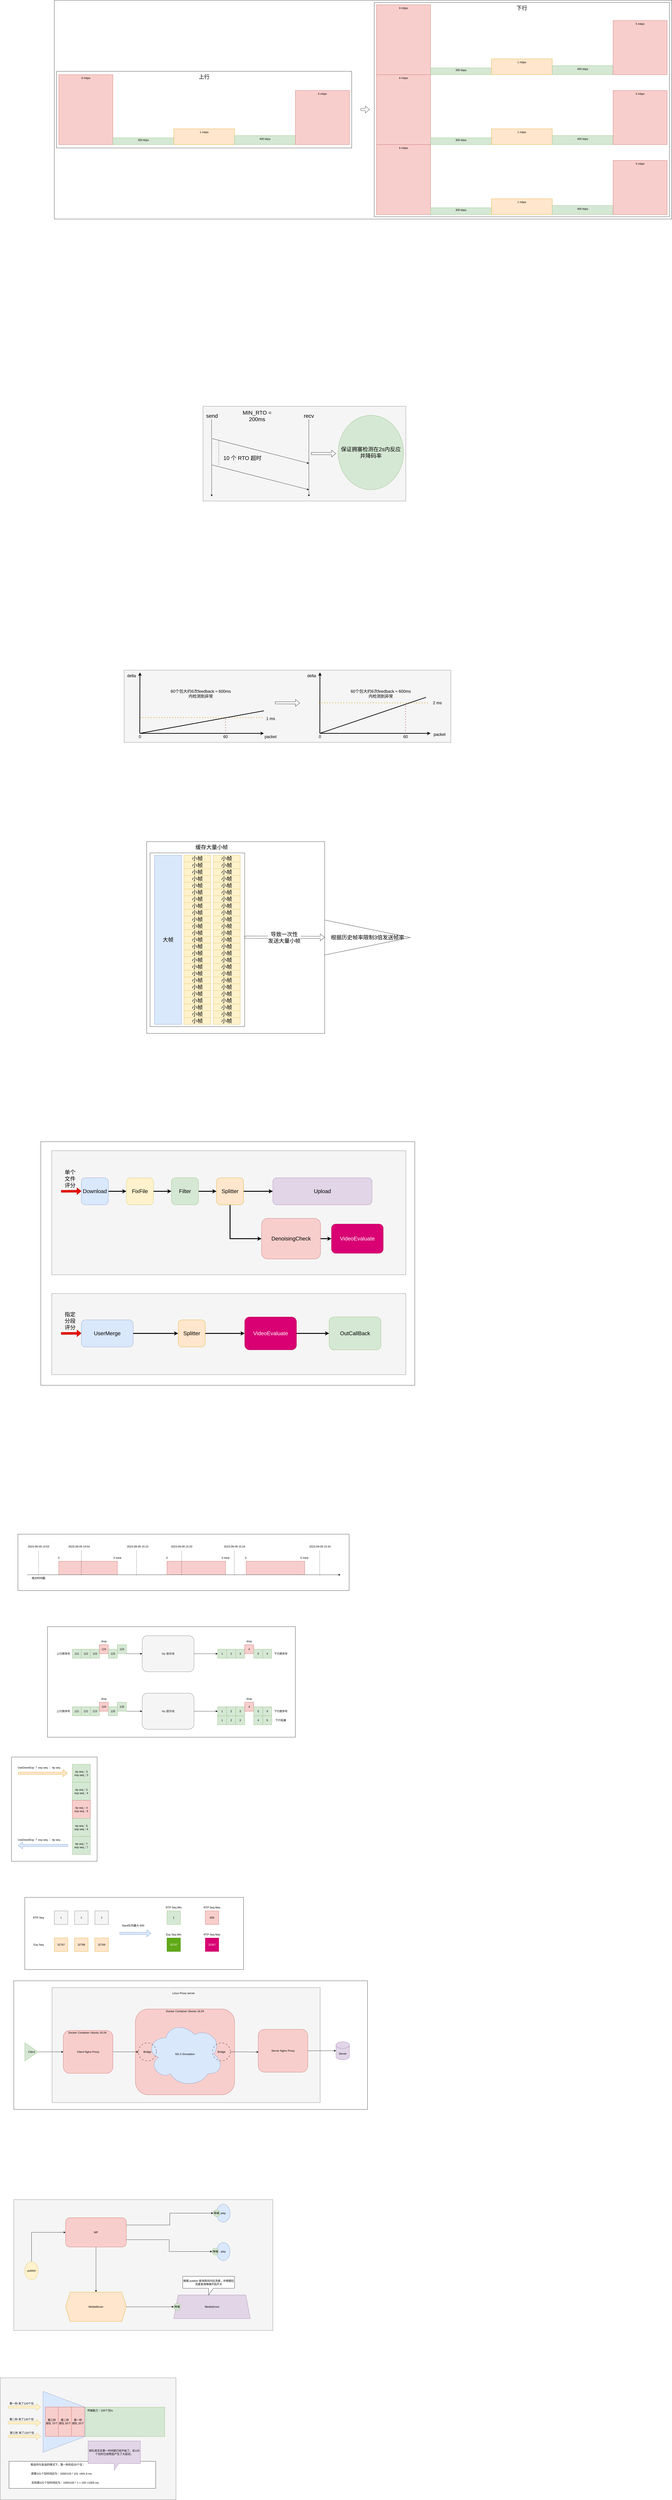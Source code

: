 <mxfile version="22.1.2" type="github">
  <diagram name="第 1 页" id="260TUSk2W1-GkV5xTCUj">
    <mxGraphModel dx="4368" dy="1450" grid="1" gridSize="10" guides="1" tooltips="1" connect="1" arrows="1" fold="1" page="1" pageScale="1" pageWidth="827" pageHeight="1169" math="0" shadow="0">
      <root>
        <mxCell id="0" />
        <mxCell id="1" parent="0" />
        <mxCell id="SspkQav-6t4K1H_kej0I-212" value="" style="rounded=0;whiteSpace=wrap;html=1;fillColor=#f5f5f5;fontColor=#333333;strokeColor=#666666;" parent="1" vertex="1">
          <mxGeometry x="-1440" y="11520" width="780" height="540" as="geometry" />
        </mxCell>
        <mxCell id="SspkQav-6t4K1H_kej0I-177" value="" style="rounded=0;whiteSpace=wrap;html=1;fillColor=#f5f5f5;fontColor=#333333;strokeColor=#666666;" parent="1" vertex="1">
          <mxGeometry x="-1380" y="10730" width="1150" height="580" as="geometry" />
        </mxCell>
        <mxCell id="SspkQav-6t4K1H_kej0I-166" value="" style="rounded=0;whiteSpace=wrap;html=1;" parent="1" vertex="1">
          <mxGeometry x="-1380" y="9760" width="1570" height="570" as="geometry" />
        </mxCell>
        <mxCell id="SspkQav-6t4K1H_kej0I-136" value="" style="rounded=0;whiteSpace=wrap;html=1;" parent="1" vertex="1">
          <mxGeometry x="-1390" y="8768" width="380" height="462" as="geometry" />
        </mxCell>
        <mxCell id="SspkQav-6t4K1H_kej0I-39" value="" style="rounded=0;whiteSpace=wrap;html=1;" parent="1" vertex="1">
          <mxGeometry x="-1260" y="6040" width="1660" height="1080" as="geometry" />
        </mxCell>
        <mxCell id="SPhY1zzOBNbTOsHcX1JP-87" value="" style="rounded=0;whiteSpace=wrap;html=1;" parent="1" vertex="1">
          <mxGeometry x="-790" y="4710" width="790" height="850" as="geometry" />
        </mxCell>
        <mxCell id="SPhY1zzOBNbTOsHcX1JP-146" value="" style="rounded=0;whiteSpace=wrap;html=1;" parent="1" vertex="1">
          <mxGeometry x="-775" y="4760" width="420" height="770" as="geometry" />
        </mxCell>
        <mxCell id="SPhY1zzOBNbTOsHcX1JP-72" value="" style="rounded=0;whiteSpace=wrap;html=1;fillColor=#f5f5f5;fontColor=#333333;strokeColor=#666666;" parent="1" vertex="1">
          <mxGeometry x="-890" y="3950" width="1450" height="320" as="geometry" />
        </mxCell>
        <mxCell id="SPhY1zzOBNbTOsHcX1JP-46" value="" style="rounded=0;whiteSpace=wrap;html=1;" parent="1" vertex="1">
          <mxGeometry x="-1200" y="980" width="2740" height="970" as="geometry" />
        </mxCell>
        <mxCell id="SPhY1zzOBNbTOsHcX1JP-42" value="" style="rounded=0;whiteSpace=wrap;html=1;" parent="1" vertex="1">
          <mxGeometry x="-1190" y="1295" width="1310" height="340" as="geometry" />
        </mxCell>
        <mxCell id="SPhY1zzOBNbTOsHcX1JP-1" value="" style="rounded=0;whiteSpace=wrap;html=1;" parent="1" vertex="1">
          <mxGeometry x="220" y="990" width="1310" height="950" as="geometry" />
        </mxCell>
        <mxCell id="SPhY1zzOBNbTOsHcX1JP-2" value="" style="rounded=0;whiteSpace=wrap;html=1;fillColor=#f8cecc;strokeColor=#b85450;" parent="1" vertex="1">
          <mxGeometry x="-1180" y="1310" width="240" height="310" as="geometry" />
        </mxCell>
        <mxCell id="SPhY1zzOBNbTOsHcX1JP-3" value="" style="rounded=0;whiteSpace=wrap;html=1;fillColor=#d5e8d4;strokeColor=#82b366;" parent="1" vertex="1">
          <mxGeometry x="-940" y="1590" width="270" height="30" as="geometry" />
        </mxCell>
        <mxCell id="SPhY1zzOBNbTOsHcX1JP-4" value="" style="rounded=0;whiteSpace=wrap;html=1;fillColor=#ffe6cc;strokeColor=#d79b00;" parent="1" vertex="1">
          <mxGeometry x="-670" y="1550" width="270" height="70" as="geometry" />
        </mxCell>
        <mxCell id="SPhY1zzOBNbTOsHcX1JP-5" value="" style="rounded=0;whiteSpace=wrap;html=1;fillColor=#d5e8d4;strokeColor=#82b366;" parent="1" vertex="1">
          <mxGeometry x="-400" y="1580" width="270" height="40" as="geometry" />
        </mxCell>
        <mxCell id="SPhY1zzOBNbTOsHcX1JP-6" value="" style="rounded=0;whiteSpace=wrap;html=1;fillColor=#f8cecc;strokeColor=#b85450;" parent="1" vertex="1">
          <mxGeometry x="-130" y="1380" width="240" height="240" as="geometry" />
        </mxCell>
        <mxCell id="SPhY1zzOBNbTOsHcX1JP-7" value="6 mbps" style="text;strokeColor=none;align=center;fillColor=none;html=1;verticalAlign=middle;whiteSpace=wrap;rounded=0;" parent="1" vertex="1">
          <mxGeometry x="-1090" y="1310" width="60" height="30" as="geometry" />
        </mxCell>
        <mxCell id="SPhY1zzOBNbTOsHcX1JP-8" value="300 kbps" style="text;strokeColor=none;align=center;fillColor=none;html=1;verticalAlign=middle;whiteSpace=wrap;rounded=0;" parent="1" vertex="1">
          <mxGeometry x="-835" y="1585" width="60" height="30" as="geometry" />
        </mxCell>
        <mxCell id="SPhY1zzOBNbTOsHcX1JP-9" value="400 kbps" style="text;strokeColor=none;align=center;fillColor=none;html=1;verticalAlign=middle;whiteSpace=wrap;rounded=0;" parent="1" vertex="1">
          <mxGeometry x="-295" y="1580" width="60" height="30" as="geometry" />
        </mxCell>
        <mxCell id="SPhY1zzOBNbTOsHcX1JP-10" value="1 mbps" style="text;strokeColor=none;align=center;fillColor=none;html=1;verticalAlign=middle;whiteSpace=wrap;rounded=0;" parent="1" vertex="1">
          <mxGeometry x="-565" y="1550" width="60" height="30" as="geometry" />
        </mxCell>
        <mxCell id="SPhY1zzOBNbTOsHcX1JP-11" value="5 mbps" style="text;strokeColor=none;align=center;fillColor=none;html=1;verticalAlign=middle;whiteSpace=wrap;rounded=0;" parent="1" vertex="1">
          <mxGeometry x="-40" y="1380" width="60" height="30" as="geometry" />
        </mxCell>
        <mxCell id="SPhY1zzOBNbTOsHcX1JP-12" value="" style="rounded=0;whiteSpace=wrap;html=1;fillColor=#f8cecc;strokeColor=#b85450;" parent="1" vertex="1">
          <mxGeometry x="230" y="1000" width="240" height="310" as="geometry" />
        </mxCell>
        <mxCell id="SPhY1zzOBNbTOsHcX1JP-13" value="" style="rounded=0;whiteSpace=wrap;html=1;fillColor=#d5e8d4;strokeColor=#82b366;" parent="1" vertex="1">
          <mxGeometry x="470" y="1280" width="270" height="30" as="geometry" />
        </mxCell>
        <mxCell id="SPhY1zzOBNbTOsHcX1JP-14" value="" style="rounded=0;whiteSpace=wrap;html=1;fillColor=#ffe6cc;strokeColor=#d79b00;" parent="1" vertex="1">
          <mxGeometry x="740" y="1240" width="270" height="70" as="geometry" />
        </mxCell>
        <mxCell id="SPhY1zzOBNbTOsHcX1JP-15" value="" style="rounded=0;whiteSpace=wrap;html=1;fillColor=#d5e8d4;strokeColor=#82b366;" parent="1" vertex="1">
          <mxGeometry x="1010" y="1270" width="270" height="40" as="geometry" />
        </mxCell>
        <mxCell id="SPhY1zzOBNbTOsHcX1JP-16" value="" style="rounded=0;whiteSpace=wrap;html=1;fillColor=#f8cecc;strokeColor=#b85450;" parent="1" vertex="1">
          <mxGeometry x="1280" y="1070" width="240" height="240" as="geometry" />
        </mxCell>
        <mxCell id="SPhY1zzOBNbTOsHcX1JP-17" value="6 mbps" style="text;strokeColor=none;align=center;fillColor=none;html=1;verticalAlign=middle;whiteSpace=wrap;rounded=0;" parent="1" vertex="1">
          <mxGeometry x="320" y="1000" width="60" height="30" as="geometry" />
        </mxCell>
        <mxCell id="SPhY1zzOBNbTOsHcX1JP-18" value="300 kbps" style="text;strokeColor=none;align=center;fillColor=none;html=1;verticalAlign=middle;whiteSpace=wrap;rounded=0;" parent="1" vertex="1">
          <mxGeometry x="575" y="1275" width="60" height="30" as="geometry" />
        </mxCell>
        <mxCell id="SPhY1zzOBNbTOsHcX1JP-19" value="400 kbps" style="text;strokeColor=none;align=center;fillColor=none;html=1;verticalAlign=middle;whiteSpace=wrap;rounded=0;" parent="1" vertex="1">
          <mxGeometry x="1115" y="1270" width="60" height="30" as="geometry" />
        </mxCell>
        <mxCell id="SPhY1zzOBNbTOsHcX1JP-20" value="1 mbps" style="text;strokeColor=none;align=center;fillColor=none;html=1;verticalAlign=middle;whiteSpace=wrap;rounded=0;" parent="1" vertex="1">
          <mxGeometry x="845" y="1240" width="60" height="30" as="geometry" />
        </mxCell>
        <mxCell id="SPhY1zzOBNbTOsHcX1JP-21" value="5 mbps" style="text;strokeColor=none;align=center;fillColor=none;html=1;verticalAlign=middle;whiteSpace=wrap;rounded=0;" parent="1" vertex="1">
          <mxGeometry x="1370" y="1070" width="60" height="30" as="geometry" />
        </mxCell>
        <mxCell id="SPhY1zzOBNbTOsHcX1JP-22" value="" style="rounded=0;whiteSpace=wrap;html=1;fillColor=#f8cecc;strokeColor=#b85450;" parent="1" vertex="1">
          <mxGeometry x="230" y="1310" width="240" height="310" as="geometry" />
        </mxCell>
        <mxCell id="SPhY1zzOBNbTOsHcX1JP-23" value="" style="rounded=0;whiteSpace=wrap;html=1;fillColor=#d5e8d4;strokeColor=#82b366;" parent="1" vertex="1">
          <mxGeometry x="470" y="1590" width="270" height="30" as="geometry" />
        </mxCell>
        <mxCell id="SPhY1zzOBNbTOsHcX1JP-24" value="" style="rounded=0;whiteSpace=wrap;html=1;fillColor=#ffe6cc;strokeColor=#d79b00;" parent="1" vertex="1">
          <mxGeometry x="740" y="1550" width="270" height="70" as="geometry" />
        </mxCell>
        <mxCell id="SPhY1zzOBNbTOsHcX1JP-25" value="" style="rounded=0;whiteSpace=wrap;html=1;fillColor=#d5e8d4;strokeColor=#82b366;" parent="1" vertex="1">
          <mxGeometry x="1010" y="1580" width="270" height="40" as="geometry" />
        </mxCell>
        <mxCell id="SPhY1zzOBNbTOsHcX1JP-26" value="" style="rounded=0;whiteSpace=wrap;html=1;fillColor=#f8cecc;strokeColor=#b85450;" parent="1" vertex="1">
          <mxGeometry x="1280" y="1380" width="240" height="240" as="geometry" />
        </mxCell>
        <mxCell id="SPhY1zzOBNbTOsHcX1JP-27" value="6 mbps" style="text;strokeColor=none;align=center;fillColor=none;html=1;verticalAlign=middle;whiteSpace=wrap;rounded=0;" parent="1" vertex="1">
          <mxGeometry x="320" y="1310" width="60" height="30" as="geometry" />
        </mxCell>
        <mxCell id="SPhY1zzOBNbTOsHcX1JP-28" value="300 kbps" style="text;strokeColor=none;align=center;fillColor=none;html=1;verticalAlign=middle;whiteSpace=wrap;rounded=0;" parent="1" vertex="1">
          <mxGeometry x="575" y="1585" width="60" height="30" as="geometry" />
        </mxCell>
        <mxCell id="SPhY1zzOBNbTOsHcX1JP-29" value="400 kbps" style="text;strokeColor=none;align=center;fillColor=none;html=1;verticalAlign=middle;whiteSpace=wrap;rounded=0;" parent="1" vertex="1">
          <mxGeometry x="1115" y="1580" width="60" height="30" as="geometry" />
        </mxCell>
        <mxCell id="SPhY1zzOBNbTOsHcX1JP-30" value="1 mbps" style="text;strokeColor=none;align=center;fillColor=none;html=1;verticalAlign=middle;whiteSpace=wrap;rounded=0;" parent="1" vertex="1">
          <mxGeometry x="845" y="1550" width="60" height="30" as="geometry" />
        </mxCell>
        <mxCell id="SPhY1zzOBNbTOsHcX1JP-31" value="5 mbps" style="text;strokeColor=none;align=center;fillColor=none;html=1;verticalAlign=middle;whiteSpace=wrap;rounded=0;" parent="1" vertex="1">
          <mxGeometry x="1370" y="1380" width="60" height="30" as="geometry" />
        </mxCell>
        <mxCell id="SPhY1zzOBNbTOsHcX1JP-32" value="" style="rounded=0;whiteSpace=wrap;html=1;fillColor=#f8cecc;strokeColor=#b85450;" parent="1" vertex="1">
          <mxGeometry x="230" y="1620" width="240" height="310" as="geometry" />
        </mxCell>
        <mxCell id="SPhY1zzOBNbTOsHcX1JP-33" value="" style="rounded=0;whiteSpace=wrap;html=1;fillColor=#d5e8d4;strokeColor=#82b366;" parent="1" vertex="1">
          <mxGeometry x="470" y="1900" width="270" height="30" as="geometry" />
        </mxCell>
        <mxCell id="SPhY1zzOBNbTOsHcX1JP-34" value="" style="rounded=0;whiteSpace=wrap;html=1;fillColor=#ffe6cc;strokeColor=#d79b00;" parent="1" vertex="1">
          <mxGeometry x="740" y="1860" width="270" height="70" as="geometry" />
        </mxCell>
        <mxCell id="SPhY1zzOBNbTOsHcX1JP-35" value="" style="rounded=0;whiteSpace=wrap;html=1;fillColor=#d5e8d4;strokeColor=#82b366;" parent="1" vertex="1">
          <mxGeometry x="1010" y="1890" width="270" height="40" as="geometry" />
        </mxCell>
        <mxCell id="SPhY1zzOBNbTOsHcX1JP-36" value="" style="rounded=0;whiteSpace=wrap;html=1;fillColor=#f8cecc;strokeColor=#b85450;" parent="1" vertex="1">
          <mxGeometry x="1280" y="1690" width="240" height="240" as="geometry" />
        </mxCell>
        <mxCell id="SPhY1zzOBNbTOsHcX1JP-37" value="6 mbps" style="text;strokeColor=none;align=center;fillColor=none;html=1;verticalAlign=middle;whiteSpace=wrap;rounded=0;" parent="1" vertex="1">
          <mxGeometry x="320" y="1620" width="60" height="30" as="geometry" />
        </mxCell>
        <mxCell id="SPhY1zzOBNbTOsHcX1JP-38" value="300 kbps" style="text;strokeColor=none;align=center;fillColor=none;html=1;verticalAlign=middle;whiteSpace=wrap;rounded=0;" parent="1" vertex="1">
          <mxGeometry x="575" y="1895" width="60" height="30" as="geometry" />
        </mxCell>
        <mxCell id="SPhY1zzOBNbTOsHcX1JP-39" value="400 kbps" style="text;strokeColor=none;align=center;fillColor=none;html=1;verticalAlign=middle;whiteSpace=wrap;rounded=0;" parent="1" vertex="1">
          <mxGeometry x="1115" y="1890" width="60" height="30" as="geometry" />
        </mxCell>
        <mxCell id="SPhY1zzOBNbTOsHcX1JP-40" value="1 mbps" style="text;strokeColor=none;align=center;fillColor=none;html=1;verticalAlign=middle;whiteSpace=wrap;rounded=0;" parent="1" vertex="1">
          <mxGeometry x="845" y="1860" width="60" height="30" as="geometry" />
        </mxCell>
        <mxCell id="SPhY1zzOBNbTOsHcX1JP-41" value="5 mbps" style="text;strokeColor=none;align=center;fillColor=none;html=1;verticalAlign=middle;whiteSpace=wrap;rounded=0;" parent="1" vertex="1">
          <mxGeometry x="1370" y="1690" width="60" height="30" as="geometry" />
        </mxCell>
        <mxCell id="SPhY1zzOBNbTOsHcX1JP-43" value="" style="shape=flexArrow;endArrow=classic;html=1;rounded=0;" parent="1" edge="1">
          <mxGeometry width="50" height="50" relative="1" as="geometry">
            <mxPoint x="160" y="1464.5" as="sourcePoint" />
            <mxPoint x="200" y="1464.5" as="targetPoint" />
          </mxGeometry>
        </mxCell>
        <mxCell id="SPhY1zzOBNbTOsHcX1JP-44" value="&lt;font style=&quot;font-size: 24px;&quot;&gt;上行&lt;/font&gt;" style="text;strokeColor=none;align=center;fillColor=none;html=1;verticalAlign=middle;whiteSpace=wrap;rounded=0;" parent="1" vertex="1">
          <mxGeometry x="-565" y="1305" width="60" height="30" as="geometry" />
        </mxCell>
        <mxCell id="SPhY1zzOBNbTOsHcX1JP-45" value="&lt;font style=&quot;font-size: 24px;&quot;&gt;下行&lt;/font&gt;" style="text;strokeColor=none;align=center;fillColor=none;html=1;verticalAlign=middle;whiteSpace=wrap;rounded=0;" parent="1" vertex="1">
          <mxGeometry x="845" y="1000" width="60" height="30" as="geometry" />
        </mxCell>
        <mxCell id="SPhY1zzOBNbTOsHcX1JP-47" value="" style="rounded=0;whiteSpace=wrap;html=1;fillColor=#f5f5f5;fontColor=#333333;strokeColor=#666666;" parent="1" vertex="1">
          <mxGeometry x="-540" y="2780" width="900" height="420" as="geometry" />
        </mxCell>
        <mxCell id="SPhY1zzOBNbTOsHcX1JP-48" value="" style="endArrow=classic;html=1;rounded=0;" parent="1" edge="1">
          <mxGeometry width="50" height="50" relative="1" as="geometry">
            <mxPoint x="-70.5" y="2837.5" as="sourcePoint" />
            <mxPoint x="-70" y="3180" as="targetPoint" />
          </mxGeometry>
        </mxCell>
        <mxCell id="SPhY1zzOBNbTOsHcX1JP-51" value="" style="endArrow=classic;html=1;rounded=0;" parent="1" edge="1">
          <mxGeometry width="50" height="50" relative="1" as="geometry">
            <mxPoint x="-500" y="2923" as="sourcePoint" />
            <mxPoint x="-70" y="3033" as="targetPoint" />
          </mxGeometry>
        </mxCell>
        <mxCell id="SPhY1zzOBNbTOsHcX1JP-52" value="" style="endArrow=classic;html=1;rounded=0;" parent="1" edge="1">
          <mxGeometry width="50" height="50" relative="1" as="geometry">
            <mxPoint x="-500" y="3040" as="sourcePoint" />
            <mxPoint x="-70" y="3150" as="targetPoint" />
          </mxGeometry>
        </mxCell>
        <mxCell id="SPhY1zzOBNbTOsHcX1JP-53" value="" style="endArrow=none;dashed=1;html=1;dashPattern=1 3;strokeWidth=2;rounded=0;" parent="1" edge="1">
          <mxGeometry width="50" height="50" relative="1" as="geometry">
            <mxPoint x="-470" y="3040" as="sourcePoint" />
            <mxPoint x="-470" y="2930" as="targetPoint" />
          </mxGeometry>
        </mxCell>
        <mxCell id="SPhY1zzOBNbTOsHcX1JP-54" value="&lt;font style=&quot;font-size: 24px;&quot;&gt;10 个 RTO 超时&lt;/font&gt;" style="text;strokeColor=none;align=center;fillColor=none;html=1;verticalAlign=middle;whiteSpace=wrap;rounded=0;" parent="1" vertex="1">
          <mxGeometry x="-465" y="2960" width="200" height="100" as="geometry" />
        </mxCell>
        <mxCell id="SPhY1zzOBNbTOsHcX1JP-55" value="&lt;font style=&quot;font-size: 24px;&quot;&gt;send&lt;/font&gt;" style="text;strokeColor=none;align=center;fillColor=none;html=1;verticalAlign=middle;whiteSpace=wrap;rounded=0;" parent="1" vertex="1">
          <mxGeometry x="-530" y="2807.5" width="60" height="30" as="geometry" />
        </mxCell>
        <mxCell id="SPhY1zzOBNbTOsHcX1JP-56" value="&lt;font style=&quot;font-size: 24px;&quot;&gt;recv&lt;/font&gt;" style="text;strokeColor=none;align=center;fillColor=none;html=1;verticalAlign=middle;whiteSpace=wrap;rounded=0;" parent="1" vertex="1">
          <mxGeometry x="-100" y="2807.5" width="60" height="30" as="geometry" />
        </mxCell>
        <mxCell id="SPhY1zzOBNbTOsHcX1JP-57" value="&lt;font style=&quot;font-size: 24px;&quot;&gt;MIN_RTO = 200ms&lt;/font&gt;" style="text;strokeColor=none;align=center;fillColor=none;html=1;verticalAlign=middle;whiteSpace=wrap;rounded=0;" parent="1" vertex="1">
          <mxGeometry x="-400" y="2772.5" width="200" height="100" as="geometry" />
        </mxCell>
        <mxCell id="SPhY1zzOBNbTOsHcX1JP-58" value="" style="shape=flexArrow;endArrow=classic;html=1;rounded=0;" parent="1" edge="1">
          <mxGeometry width="50" height="50" relative="1" as="geometry">
            <mxPoint x="-60" y="2989.5" as="sourcePoint" />
            <mxPoint x="50" y="2990" as="targetPoint" />
          </mxGeometry>
        </mxCell>
        <mxCell id="SPhY1zzOBNbTOsHcX1JP-59" value="&lt;font style=&quot;font-size: 24px;&quot;&gt;保证拥塞检测在2s内反应并降码率&lt;/font&gt;" style="ellipse;whiteSpace=wrap;html=1;fillColor=#d5e8d4;strokeColor=#82b366;" parent="1" vertex="1">
          <mxGeometry x="60" y="2820" width="290" height="330" as="geometry" />
        </mxCell>
        <mxCell id="SPhY1zzOBNbTOsHcX1JP-61" value="" style="endArrow=classic;html=1;rounded=0;strokeWidth=3;" parent="1" edge="1">
          <mxGeometry width="50" height="50" relative="1" as="geometry">
            <mxPoint x="-820" y="4230" as="sourcePoint" />
            <mxPoint x="-270" y="4230" as="targetPoint" />
          </mxGeometry>
        </mxCell>
        <mxCell id="SPhY1zzOBNbTOsHcX1JP-63" value="&lt;font style=&quot;font-size: 18px;&quot;&gt;packet&lt;/font&gt;" style="text;strokeColor=none;align=center;fillColor=none;html=1;verticalAlign=middle;whiteSpace=wrap;rounded=0;strokeWidth=3;" parent="1" vertex="1">
          <mxGeometry x="-270" y="4230" width="60" height="30" as="geometry" />
        </mxCell>
        <mxCell id="SPhY1zzOBNbTOsHcX1JP-64" value="&lt;font style=&quot;font-size: 18px;&quot;&gt;delta&lt;/font&gt;" style="text;strokeColor=none;align=center;fillColor=none;html=1;verticalAlign=middle;whiteSpace=wrap;rounded=0;strokeWidth=3;" parent="1" vertex="1">
          <mxGeometry x="-887" y="3960" width="60" height="30" as="geometry" />
        </mxCell>
        <mxCell id="SPhY1zzOBNbTOsHcX1JP-65" value="&lt;font style=&quot;font-size: 18px;&quot;&gt;0&lt;/font&gt;" style="text;strokeColor=none;align=center;fillColor=none;html=1;verticalAlign=middle;whiteSpace=wrap;rounded=0;strokeWidth=3;" parent="1" vertex="1">
          <mxGeometry x="-850" y="4230" width="60" height="30" as="geometry" />
        </mxCell>
        <mxCell id="SPhY1zzOBNbTOsHcX1JP-67" value="" style="endArrow=none;dashed=1;html=1;dashPattern=1 3;strokeWidth=3;rounded=0;fillColor=#ffe6cc;strokeColor=#d79b00;" parent="1" edge="1">
          <mxGeometry width="50" height="50" relative="1" as="geometry">
            <mxPoint x="-820" y="4160" as="sourcePoint" />
            <mxPoint x="-270" y="4160" as="targetPoint" />
          </mxGeometry>
        </mxCell>
        <mxCell id="SPhY1zzOBNbTOsHcX1JP-68" value="&lt;font style=&quot;font-size: 18px;&quot;&gt;1 ms&lt;/font&gt;" style="text;strokeColor=none;align=center;fillColor=none;html=1;verticalAlign=middle;whiteSpace=wrap;rounded=0;strokeWidth=3;" parent="1" vertex="1">
          <mxGeometry x="-270" y="4150" width="60" height="30" as="geometry" />
        </mxCell>
        <mxCell id="SPhY1zzOBNbTOsHcX1JP-69" value="" style="endArrow=none;html=1;rounded=0;strokeWidth=3;" parent="1" edge="1">
          <mxGeometry width="50" height="50" relative="1" as="geometry">
            <mxPoint x="-820" y="4230" as="sourcePoint" />
            <mxPoint x="-270" y="4130" as="targetPoint" />
          </mxGeometry>
        </mxCell>
        <mxCell id="SPhY1zzOBNbTOsHcX1JP-70" value="" style="endArrow=none;dashed=1;html=1;dashPattern=1 3;strokeWidth=3;rounded=0;fillColor=#f8cecc;strokeColor=#b85450;" parent="1" edge="1">
          <mxGeometry width="50" height="50" relative="1" as="geometry">
            <mxPoint x="-440" y="4230" as="sourcePoint" />
            <mxPoint x="-440" y="4160" as="targetPoint" />
          </mxGeometry>
        </mxCell>
        <mxCell id="SPhY1zzOBNbTOsHcX1JP-71" value="&lt;font style=&quot;font-size: 18px;&quot;&gt;60&lt;/font&gt;" style="text;strokeColor=none;align=center;fillColor=none;html=1;verticalAlign=middle;whiteSpace=wrap;rounded=0;strokeWidth=3;" parent="1" vertex="1">
          <mxGeometry x="-470" y="4230" width="60" height="30" as="geometry" />
        </mxCell>
        <mxCell id="SPhY1zzOBNbTOsHcX1JP-73" value="&lt;font style=&quot;font-size: 18px;&quot;&gt;60个包大约6次feedback ≈ 600ms 内检测到异常&lt;/font&gt;" style="text;strokeColor=none;align=center;fillColor=none;html=1;verticalAlign=middle;whiteSpace=wrap;rounded=0;" parent="1" vertex="1">
          <mxGeometry x="-690" y="4040" width="280" height="30" as="geometry" />
        </mxCell>
        <mxCell id="SPhY1zzOBNbTOsHcX1JP-74" value="" style="shape=flexArrow;endArrow=classic;html=1;rounded=0;" parent="1" edge="1">
          <mxGeometry width="50" height="50" relative="1" as="geometry">
            <mxPoint x="-220" y="4094.5" as="sourcePoint" />
            <mxPoint x="-110" y="4095" as="targetPoint" />
          </mxGeometry>
        </mxCell>
        <mxCell id="SPhY1zzOBNbTOsHcX1JP-75" value="" style="endArrow=classic;html=1;rounded=0;strokeWidth=3;" parent="1" edge="1">
          <mxGeometry width="50" height="50" relative="1" as="geometry">
            <mxPoint x="-21.5" y="4230" as="sourcePoint" />
            <mxPoint x="470" y="4230" as="targetPoint" />
          </mxGeometry>
        </mxCell>
        <mxCell id="SPhY1zzOBNbTOsHcX1JP-76" value="" style="endArrow=classic;html=1;rounded=0;strokeWidth=3;" parent="1" edge="1">
          <mxGeometry width="50" height="50" relative="1" as="geometry">
            <mxPoint x="-21.5" y="4230" as="sourcePoint" />
            <mxPoint x="-21" y="3960" as="targetPoint" />
          </mxGeometry>
        </mxCell>
        <mxCell id="SPhY1zzOBNbTOsHcX1JP-77" value="&lt;font style=&quot;font-size: 18px;&quot;&gt;packet&lt;/font&gt;" style="text;strokeColor=none;align=center;fillColor=none;html=1;verticalAlign=middle;whiteSpace=wrap;rounded=0;strokeWidth=3;" parent="1" vertex="1">
          <mxGeometry x="480" y="4220" width="60" height="30" as="geometry" />
        </mxCell>
        <mxCell id="SPhY1zzOBNbTOsHcX1JP-78" value="&lt;font style=&quot;font-size: 18px;&quot;&gt;delta&lt;/font&gt;" style="text;strokeColor=none;align=center;fillColor=none;html=1;verticalAlign=middle;whiteSpace=wrap;rounded=0;strokeWidth=3;" parent="1" vertex="1">
          <mxGeometry x="-88.5" y="3960" width="60" height="30" as="geometry" />
        </mxCell>
        <mxCell id="SPhY1zzOBNbTOsHcX1JP-79" value="&lt;font style=&quot;font-size: 18px;&quot;&gt;0&lt;/font&gt;" style="text;strokeColor=none;align=center;fillColor=none;html=1;verticalAlign=middle;whiteSpace=wrap;rounded=0;strokeWidth=3;" parent="1" vertex="1">
          <mxGeometry x="-51.5" y="4230" width="60" height="30" as="geometry" />
        </mxCell>
        <mxCell id="SPhY1zzOBNbTOsHcX1JP-80" value="" style="endArrow=none;dashed=1;html=1;dashPattern=1 3;strokeWidth=3;rounded=0;fillColor=#ffe6cc;strokeColor=#d79b00;" parent="1" edge="1">
          <mxGeometry width="50" height="50" relative="1" as="geometry">
            <mxPoint x="-25" y="4094.5" as="sourcePoint" />
            <mxPoint x="460" y="4095" as="targetPoint" />
          </mxGeometry>
        </mxCell>
        <mxCell id="SPhY1zzOBNbTOsHcX1JP-81" value="&lt;font style=&quot;font-size: 18px;&quot;&gt;2 ms&lt;/font&gt;" style="text;strokeColor=none;align=center;fillColor=none;html=1;verticalAlign=middle;whiteSpace=wrap;rounded=0;strokeWidth=3;" parent="1" vertex="1">
          <mxGeometry x="470" y="4080" width="60" height="30" as="geometry" />
        </mxCell>
        <mxCell id="SPhY1zzOBNbTOsHcX1JP-82" value="" style="endArrow=none;html=1;rounded=0;strokeWidth=3;" parent="1" edge="1">
          <mxGeometry width="50" height="50" relative="1" as="geometry">
            <mxPoint x="-21.5" y="4230" as="sourcePoint" />
            <mxPoint x="450" y="4070" as="targetPoint" />
          </mxGeometry>
        </mxCell>
        <mxCell id="SPhY1zzOBNbTOsHcX1JP-83" value="" style="endArrow=none;dashed=1;html=1;dashPattern=1 3;strokeWidth=3;rounded=0;fillColor=#f8cecc;strokeColor=#b85450;" parent="1" edge="1">
          <mxGeometry width="50" height="50" relative="1" as="geometry">
            <mxPoint x="358.5" y="4230" as="sourcePoint" />
            <mxPoint x="359" y="4100" as="targetPoint" />
          </mxGeometry>
        </mxCell>
        <mxCell id="SPhY1zzOBNbTOsHcX1JP-84" value="&lt;font style=&quot;font-size: 18px;&quot;&gt;60&lt;/font&gt;" style="text;strokeColor=none;align=center;fillColor=none;html=1;verticalAlign=middle;whiteSpace=wrap;rounded=0;strokeWidth=3;" parent="1" vertex="1">
          <mxGeometry x="328.5" y="4230" width="60" height="30" as="geometry" />
        </mxCell>
        <mxCell id="SPhY1zzOBNbTOsHcX1JP-85" value="&lt;font style=&quot;font-size: 18px;&quot;&gt;60个包大约6次feedback ≈ 600ms 内检测到异常&lt;/font&gt;" style="text;strokeColor=none;align=center;fillColor=none;html=1;verticalAlign=middle;whiteSpace=wrap;rounded=0;" parent="1" vertex="1">
          <mxGeometry x="108.5" y="4040" width="280" height="30" as="geometry" />
        </mxCell>
        <mxCell id="SPhY1zzOBNbTOsHcX1JP-86" value="" style="endArrow=classic;html=1;rounded=0;strokeWidth=3;" parent="1" edge="1">
          <mxGeometry width="50" height="50" relative="1" as="geometry">
            <mxPoint x="-820.5" y="4230" as="sourcePoint" />
            <mxPoint x="-820" y="3960" as="targetPoint" />
          </mxGeometry>
        </mxCell>
        <mxCell id="SPhY1zzOBNbTOsHcX1JP-88" value="&lt;font style=&quot;font-size: 24px;&quot;&gt;大帧&lt;/font&gt;" style="rounded=0;whiteSpace=wrap;html=1;fillColor=#dae8fc;strokeColor=#6c8ebf;" parent="1" vertex="1">
          <mxGeometry x="-755" y="4770" width="120" height="750" as="geometry" />
        </mxCell>
        <mxCell id="SPhY1zzOBNbTOsHcX1JP-89" value="&lt;font style=&quot;font-size: 24px;&quot;&gt;小帧&lt;/font&gt;" style="rounded=0;whiteSpace=wrap;html=1;fillColor=#fff2cc;strokeColor=#d6b656;" parent="1" vertex="1">
          <mxGeometry x="-625" y="5490" width="120" height="30" as="geometry" />
        </mxCell>
        <mxCell id="SPhY1zzOBNbTOsHcX1JP-97" value="&lt;font style=&quot;font-size: 24px;&quot;&gt;小帧&lt;/font&gt;" style="rounded=0;whiteSpace=wrap;html=1;fillColor=#fff2cc;strokeColor=#d6b656;" parent="1" vertex="1">
          <mxGeometry x="-625" y="5460" width="120" height="30" as="geometry" />
        </mxCell>
        <mxCell id="SPhY1zzOBNbTOsHcX1JP-98" value="&lt;font style=&quot;font-size: 24px;&quot;&gt;小帧&lt;/font&gt;" style="rounded=0;whiteSpace=wrap;html=1;fillColor=#fff2cc;strokeColor=#d6b656;" parent="1" vertex="1">
          <mxGeometry x="-625" y="5430" width="120" height="30" as="geometry" />
        </mxCell>
        <mxCell id="SPhY1zzOBNbTOsHcX1JP-99" value="&lt;font style=&quot;font-size: 24px;&quot;&gt;小帧&lt;/font&gt;" style="rounded=0;whiteSpace=wrap;html=1;fillColor=#fff2cc;strokeColor=#d6b656;" parent="1" vertex="1">
          <mxGeometry x="-625" y="5400" width="120" height="30" as="geometry" />
        </mxCell>
        <mxCell id="SPhY1zzOBNbTOsHcX1JP-100" value="&lt;font style=&quot;font-size: 24px;&quot;&gt;小帧&lt;/font&gt;" style="rounded=0;whiteSpace=wrap;html=1;fillColor=#fff2cc;strokeColor=#d6b656;" parent="1" vertex="1">
          <mxGeometry x="-625" y="5370" width="120" height="30" as="geometry" />
        </mxCell>
        <mxCell id="SPhY1zzOBNbTOsHcX1JP-101" value="&lt;font style=&quot;font-size: 24px;&quot;&gt;小帧&lt;/font&gt;" style="rounded=0;whiteSpace=wrap;html=1;fillColor=#fff2cc;strokeColor=#d6b656;" parent="1" vertex="1">
          <mxGeometry x="-625" y="5340" width="120" height="30" as="geometry" />
        </mxCell>
        <mxCell id="SPhY1zzOBNbTOsHcX1JP-102" value="&lt;font style=&quot;font-size: 24px;&quot;&gt;小帧&lt;/font&gt;" style="rounded=0;whiteSpace=wrap;html=1;fillColor=#fff2cc;strokeColor=#d6b656;" parent="1" vertex="1">
          <mxGeometry x="-625" y="5310" width="120" height="30" as="geometry" />
        </mxCell>
        <mxCell id="SPhY1zzOBNbTOsHcX1JP-103" value="&lt;font style=&quot;font-size: 24px;&quot;&gt;小帧&lt;/font&gt;" style="rounded=0;whiteSpace=wrap;html=1;fillColor=#fff2cc;strokeColor=#d6b656;" parent="1" vertex="1">
          <mxGeometry x="-625" y="5280" width="120" height="30" as="geometry" />
        </mxCell>
        <mxCell id="SPhY1zzOBNbTOsHcX1JP-104" value="&lt;font style=&quot;font-size: 24px;&quot;&gt;小帧&lt;/font&gt;" style="rounded=0;whiteSpace=wrap;html=1;fillColor=#fff2cc;strokeColor=#d6b656;" parent="1" vertex="1">
          <mxGeometry x="-625" y="5250" width="120" height="30" as="geometry" />
        </mxCell>
        <mxCell id="SPhY1zzOBNbTOsHcX1JP-105" value="&lt;font style=&quot;font-size: 24px;&quot;&gt;小帧&lt;/font&gt;" style="rounded=0;whiteSpace=wrap;html=1;fillColor=#fff2cc;strokeColor=#d6b656;" parent="1" vertex="1">
          <mxGeometry x="-625" y="5220" width="120" height="30" as="geometry" />
        </mxCell>
        <mxCell id="SPhY1zzOBNbTOsHcX1JP-106" value="&lt;font style=&quot;font-size: 24px;&quot;&gt;小帧&lt;/font&gt;" style="rounded=0;whiteSpace=wrap;html=1;fillColor=#fff2cc;strokeColor=#d6b656;" parent="1" vertex="1">
          <mxGeometry x="-625" y="5190" width="120" height="30" as="geometry" />
        </mxCell>
        <mxCell id="SPhY1zzOBNbTOsHcX1JP-107" value="&lt;font style=&quot;font-size: 24px;&quot;&gt;小帧&lt;/font&gt;" style="rounded=0;whiteSpace=wrap;html=1;fillColor=#fff2cc;strokeColor=#d6b656;" parent="1" vertex="1">
          <mxGeometry x="-625" y="5160" width="120" height="30" as="geometry" />
        </mxCell>
        <mxCell id="SPhY1zzOBNbTOsHcX1JP-108" value="&lt;font style=&quot;font-size: 24px;&quot;&gt;小帧&lt;/font&gt;" style="rounded=0;whiteSpace=wrap;html=1;fillColor=#fff2cc;strokeColor=#d6b656;" parent="1" vertex="1">
          <mxGeometry x="-625" y="5130" width="120" height="30" as="geometry" />
        </mxCell>
        <mxCell id="SPhY1zzOBNbTOsHcX1JP-109" value="&lt;font style=&quot;font-size: 24px;&quot;&gt;小帧&lt;/font&gt;" style="rounded=0;whiteSpace=wrap;html=1;fillColor=#fff2cc;strokeColor=#d6b656;" parent="1" vertex="1">
          <mxGeometry x="-625" y="5100" width="120" height="30" as="geometry" />
        </mxCell>
        <mxCell id="SPhY1zzOBNbTOsHcX1JP-110" value="&lt;font style=&quot;font-size: 24px;&quot;&gt;小帧&lt;/font&gt;" style="rounded=0;whiteSpace=wrap;html=1;fillColor=#fff2cc;strokeColor=#d6b656;" parent="1" vertex="1">
          <mxGeometry x="-625" y="5070" width="120" height="30" as="geometry" />
        </mxCell>
        <mxCell id="SPhY1zzOBNbTOsHcX1JP-111" value="&lt;font style=&quot;font-size: 24px;&quot;&gt;小帧&lt;/font&gt;" style="rounded=0;whiteSpace=wrap;html=1;fillColor=#fff2cc;strokeColor=#d6b656;" parent="1" vertex="1">
          <mxGeometry x="-625" y="5040" width="120" height="30" as="geometry" />
        </mxCell>
        <mxCell id="SPhY1zzOBNbTOsHcX1JP-112" value="&lt;font style=&quot;font-size: 24px;&quot;&gt;小帧&lt;/font&gt;" style="rounded=0;whiteSpace=wrap;html=1;fillColor=#fff2cc;strokeColor=#d6b656;" parent="1" vertex="1">
          <mxGeometry x="-625" y="5010" width="120" height="30" as="geometry" />
        </mxCell>
        <mxCell id="SPhY1zzOBNbTOsHcX1JP-113" value="&lt;font style=&quot;font-size: 24px;&quot;&gt;小帧&lt;/font&gt;" style="rounded=0;whiteSpace=wrap;html=1;fillColor=#fff2cc;strokeColor=#d6b656;" parent="1" vertex="1">
          <mxGeometry x="-625" y="4980" width="120" height="30" as="geometry" />
        </mxCell>
        <mxCell id="SPhY1zzOBNbTOsHcX1JP-114" value="&lt;font style=&quot;font-size: 24px;&quot;&gt;小帧&lt;/font&gt;" style="rounded=0;whiteSpace=wrap;html=1;fillColor=#fff2cc;strokeColor=#d6b656;" parent="1" vertex="1">
          <mxGeometry x="-625" y="4950" width="120" height="30" as="geometry" />
        </mxCell>
        <mxCell id="SPhY1zzOBNbTOsHcX1JP-115" value="&lt;font style=&quot;font-size: 24px;&quot;&gt;小帧&lt;/font&gt;" style="rounded=0;whiteSpace=wrap;html=1;fillColor=#fff2cc;strokeColor=#d6b656;" parent="1" vertex="1">
          <mxGeometry x="-625" y="4920" width="120" height="30" as="geometry" />
        </mxCell>
        <mxCell id="SPhY1zzOBNbTOsHcX1JP-116" value="&lt;font style=&quot;font-size: 24px;&quot;&gt;小帧&lt;/font&gt;" style="rounded=0;whiteSpace=wrap;html=1;fillColor=#fff2cc;strokeColor=#d6b656;" parent="1" vertex="1">
          <mxGeometry x="-625" y="4890" width="120" height="30" as="geometry" />
        </mxCell>
        <mxCell id="SPhY1zzOBNbTOsHcX1JP-117" value="&lt;font style=&quot;font-size: 24px;&quot;&gt;小帧&lt;/font&gt;" style="rounded=0;whiteSpace=wrap;html=1;fillColor=#fff2cc;strokeColor=#d6b656;" parent="1" vertex="1">
          <mxGeometry x="-625" y="4860" width="120" height="30" as="geometry" />
        </mxCell>
        <mxCell id="SPhY1zzOBNbTOsHcX1JP-118" value="&lt;font style=&quot;font-size: 24px;&quot;&gt;小帧&lt;/font&gt;" style="rounded=0;whiteSpace=wrap;html=1;fillColor=#fff2cc;strokeColor=#d6b656;" parent="1" vertex="1">
          <mxGeometry x="-625" y="4830" width="120" height="30" as="geometry" />
        </mxCell>
        <mxCell id="SPhY1zzOBNbTOsHcX1JP-119" value="&lt;font style=&quot;font-size: 24px;&quot;&gt;小帧&lt;/font&gt;" style="rounded=0;whiteSpace=wrap;html=1;fillColor=#fff2cc;strokeColor=#d6b656;" parent="1" vertex="1">
          <mxGeometry x="-625" y="4800" width="120" height="30" as="geometry" />
        </mxCell>
        <mxCell id="SPhY1zzOBNbTOsHcX1JP-120" value="&lt;font style=&quot;font-size: 24px;&quot;&gt;小帧&lt;/font&gt;" style="rounded=0;whiteSpace=wrap;html=1;fillColor=#fff2cc;strokeColor=#d6b656;" parent="1" vertex="1">
          <mxGeometry x="-625" y="4770" width="120" height="30" as="geometry" />
        </mxCell>
        <mxCell id="SPhY1zzOBNbTOsHcX1JP-121" value="&lt;font style=&quot;font-size: 24px;&quot;&gt;小帧&lt;/font&gt;" style="rounded=0;whiteSpace=wrap;html=1;fillColor=#fff2cc;strokeColor=#d6b656;" parent="1" vertex="1">
          <mxGeometry x="-495" y="5490" width="120" height="30" as="geometry" />
        </mxCell>
        <mxCell id="SPhY1zzOBNbTOsHcX1JP-122" value="&lt;font style=&quot;font-size: 24px;&quot;&gt;小帧&lt;/font&gt;" style="rounded=0;whiteSpace=wrap;html=1;fillColor=#fff2cc;strokeColor=#d6b656;" parent="1" vertex="1">
          <mxGeometry x="-495" y="5460" width="120" height="30" as="geometry" />
        </mxCell>
        <mxCell id="SPhY1zzOBNbTOsHcX1JP-123" value="&lt;font style=&quot;font-size: 24px;&quot;&gt;小帧&lt;/font&gt;" style="rounded=0;whiteSpace=wrap;html=1;fillColor=#fff2cc;strokeColor=#d6b656;" parent="1" vertex="1">
          <mxGeometry x="-495" y="5430" width="120" height="30" as="geometry" />
        </mxCell>
        <mxCell id="SPhY1zzOBNbTOsHcX1JP-124" value="&lt;font style=&quot;font-size: 24px;&quot;&gt;小帧&lt;/font&gt;" style="rounded=0;whiteSpace=wrap;html=1;fillColor=#fff2cc;strokeColor=#d6b656;" parent="1" vertex="1">
          <mxGeometry x="-495" y="5400" width="120" height="30" as="geometry" />
        </mxCell>
        <mxCell id="SPhY1zzOBNbTOsHcX1JP-125" value="&lt;font style=&quot;font-size: 24px;&quot;&gt;小帧&lt;/font&gt;" style="rounded=0;whiteSpace=wrap;html=1;fillColor=#fff2cc;strokeColor=#d6b656;" parent="1" vertex="1">
          <mxGeometry x="-495" y="5370" width="120" height="30" as="geometry" />
        </mxCell>
        <mxCell id="SPhY1zzOBNbTOsHcX1JP-126" value="&lt;font style=&quot;font-size: 24px;&quot;&gt;小帧&lt;/font&gt;" style="rounded=0;whiteSpace=wrap;html=1;fillColor=#fff2cc;strokeColor=#d6b656;" parent="1" vertex="1">
          <mxGeometry x="-495" y="5340" width="120" height="30" as="geometry" />
        </mxCell>
        <mxCell id="SPhY1zzOBNbTOsHcX1JP-127" value="&lt;font style=&quot;font-size: 24px;&quot;&gt;小帧&lt;/font&gt;" style="rounded=0;whiteSpace=wrap;html=1;fillColor=#fff2cc;strokeColor=#d6b656;" parent="1" vertex="1">
          <mxGeometry x="-495" y="5310" width="120" height="30" as="geometry" />
        </mxCell>
        <mxCell id="SPhY1zzOBNbTOsHcX1JP-128" value="&lt;font style=&quot;font-size: 24px;&quot;&gt;小帧&lt;/font&gt;" style="rounded=0;whiteSpace=wrap;html=1;fillColor=#fff2cc;strokeColor=#d6b656;" parent="1" vertex="1">
          <mxGeometry x="-495" y="5280" width="120" height="30" as="geometry" />
        </mxCell>
        <mxCell id="SPhY1zzOBNbTOsHcX1JP-129" value="&lt;font style=&quot;font-size: 24px;&quot;&gt;小帧&lt;/font&gt;" style="rounded=0;whiteSpace=wrap;html=1;fillColor=#fff2cc;strokeColor=#d6b656;" parent="1" vertex="1">
          <mxGeometry x="-495" y="5250" width="120" height="30" as="geometry" />
        </mxCell>
        <mxCell id="SPhY1zzOBNbTOsHcX1JP-130" value="&lt;font style=&quot;font-size: 24px;&quot;&gt;小帧&lt;/font&gt;" style="rounded=0;whiteSpace=wrap;html=1;fillColor=#fff2cc;strokeColor=#d6b656;" parent="1" vertex="1">
          <mxGeometry x="-495" y="5220" width="120" height="30" as="geometry" />
        </mxCell>
        <mxCell id="SPhY1zzOBNbTOsHcX1JP-131" value="&lt;font style=&quot;font-size: 24px;&quot;&gt;小帧&lt;/font&gt;" style="rounded=0;whiteSpace=wrap;html=1;fillColor=#fff2cc;strokeColor=#d6b656;" parent="1" vertex="1">
          <mxGeometry x="-495" y="5190" width="120" height="30" as="geometry" />
        </mxCell>
        <mxCell id="SPhY1zzOBNbTOsHcX1JP-132" value="&lt;font style=&quot;font-size: 24px;&quot;&gt;小帧&lt;/font&gt;" style="rounded=0;whiteSpace=wrap;html=1;fillColor=#fff2cc;strokeColor=#d6b656;" parent="1" vertex="1">
          <mxGeometry x="-495" y="5160" width="120" height="30" as="geometry" />
        </mxCell>
        <mxCell id="SPhY1zzOBNbTOsHcX1JP-133" value="&lt;font style=&quot;font-size: 24px;&quot;&gt;小帧&lt;/font&gt;" style="rounded=0;whiteSpace=wrap;html=1;fillColor=#fff2cc;strokeColor=#d6b656;" parent="1" vertex="1">
          <mxGeometry x="-495" y="5130" width="120" height="30" as="geometry" />
        </mxCell>
        <mxCell id="SPhY1zzOBNbTOsHcX1JP-134" value="&lt;font style=&quot;font-size: 24px;&quot;&gt;小帧&lt;/font&gt;" style="rounded=0;whiteSpace=wrap;html=1;fillColor=#fff2cc;strokeColor=#d6b656;" parent="1" vertex="1">
          <mxGeometry x="-495" y="5100" width="120" height="30" as="geometry" />
        </mxCell>
        <mxCell id="SPhY1zzOBNbTOsHcX1JP-135" value="&lt;font style=&quot;font-size: 24px;&quot;&gt;小帧&lt;/font&gt;" style="rounded=0;whiteSpace=wrap;html=1;fillColor=#fff2cc;strokeColor=#d6b656;" parent="1" vertex="1">
          <mxGeometry x="-495" y="5070" width="120" height="30" as="geometry" />
        </mxCell>
        <mxCell id="SPhY1zzOBNbTOsHcX1JP-136" value="&lt;font style=&quot;font-size: 24px;&quot;&gt;小帧&lt;/font&gt;" style="rounded=0;whiteSpace=wrap;html=1;fillColor=#fff2cc;strokeColor=#d6b656;" parent="1" vertex="1">
          <mxGeometry x="-495" y="5040" width="120" height="30" as="geometry" />
        </mxCell>
        <mxCell id="SPhY1zzOBNbTOsHcX1JP-137" value="&lt;font style=&quot;font-size: 24px;&quot;&gt;小帧&lt;/font&gt;" style="rounded=0;whiteSpace=wrap;html=1;fillColor=#fff2cc;strokeColor=#d6b656;" parent="1" vertex="1">
          <mxGeometry x="-495" y="5010" width="120" height="30" as="geometry" />
        </mxCell>
        <mxCell id="SPhY1zzOBNbTOsHcX1JP-138" value="&lt;font style=&quot;font-size: 24px;&quot;&gt;小帧&lt;/font&gt;" style="rounded=0;whiteSpace=wrap;html=1;fillColor=#fff2cc;strokeColor=#d6b656;" parent="1" vertex="1">
          <mxGeometry x="-495" y="4980" width="120" height="30" as="geometry" />
        </mxCell>
        <mxCell id="SPhY1zzOBNbTOsHcX1JP-139" value="&lt;font style=&quot;font-size: 24px;&quot;&gt;小帧&lt;/font&gt;" style="rounded=0;whiteSpace=wrap;html=1;fillColor=#fff2cc;strokeColor=#d6b656;" parent="1" vertex="1">
          <mxGeometry x="-495" y="4950" width="120" height="30" as="geometry" />
        </mxCell>
        <mxCell id="SPhY1zzOBNbTOsHcX1JP-140" value="&lt;font style=&quot;font-size: 24px;&quot;&gt;小帧&lt;/font&gt;" style="rounded=0;whiteSpace=wrap;html=1;fillColor=#fff2cc;strokeColor=#d6b656;" parent="1" vertex="1">
          <mxGeometry x="-495" y="4920" width="120" height="30" as="geometry" />
        </mxCell>
        <mxCell id="SPhY1zzOBNbTOsHcX1JP-141" value="&lt;font style=&quot;font-size: 24px;&quot;&gt;小帧&lt;/font&gt;" style="rounded=0;whiteSpace=wrap;html=1;fillColor=#fff2cc;strokeColor=#d6b656;" parent="1" vertex="1">
          <mxGeometry x="-495" y="4890" width="120" height="30" as="geometry" />
        </mxCell>
        <mxCell id="SPhY1zzOBNbTOsHcX1JP-142" value="&lt;font style=&quot;font-size: 24px;&quot;&gt;小帧&lt;/font&gt;" style="rounded=0;whiteSpace=wrap;html=1;fillColor=#fff2cc;strokeColor=#d6b656;" parent="1" vertex="1">
          <mxGeometry x="-495" y="4860" width="120" height="30" as="geometry" />
        </mxCell>
        <mxCell id="SPhY1zzOBNbTOsHcX1JP-143" value="&lt;font style=&quot;font-size: 24px;&quot;&gt;小帧&lt;/font&gt;" style="rounded=0;whiteSpace=wrap;html=1;fillColor=#fff2cc;strokeColor=#d6b656;" parent="1" vertex="1">
          <mxGeometry x="-495" y="4830" width="120" height="30" as="geometry" />
        </mxCell>
        <mxCell id="SPhY1zzOBNbTOsHcX1JP-144" value="&lt;font style=&quot;font-size: 24px;&quot;&gt;小帧&lt;/font&gt;" style="rounded=0;whiteSpace=wrap;html=1;fillColor=#fff2cc;strokeColor=#d6b656;" parent="1" vertex="1">
          <mxGeometry x="-495" y="4800" width="120" height="30" as="geometry" />
        </mxCell>
        <mxCell id="SPhY1zzOBNbTOsHcX1JP-145" value="&lt;font style=&quot;font-size: 24px;&quot;&gt;小帧&lt;/font&gt;" style="rounded=0;whiteSpace=wrap;html=1;fillColor=#fff2cc;strokeColor=#d6b656;" parent="1" vertex="1">
          <mxGeometry x="-495" y="4770" width="120" height="30" as="geometry" />
        </mxCell>
        <mxCell id="SPhY1zzOBNbTOsHcX1JP-147" value="&lt;font style=&quot;font-size: 24px;&quot;&gt;缓存大量小帧&lt;/font&gt;" style="text;strokeColor=none;align=center;fillColor=none;html=1;verticalAlign=middle;whiteSpace=wrap;rounded=0;" parent="1" vertex="1">
          <mxGeometry x="-585" y="4720" width="167" height="30" as="geometry" />
        </mxCell>
        <mxCell id="SPhY1zzOBNbTOsHcX1JP-148" value="" style="shape=flexArrow;endArrow=classic;html=1;rounded=0;exitX=1;exitY=0.485;exitDx=0;exitDy=0;exitPerimeter=0;" parent="1" source="SPhY1zzOBNbTOsHcX1JP-146" target="SPhY1zzOBNbTOsHcX1JP-149" edge="1">
          <mxGeometry width="50" height="50" relative="1" as="geometry">
            <mxPoint x="-105" y="5134.5" as="sourcePoint" />
            <mxPoint x="-35" y="5134.5" as="targetPoint" />
          </mxGeometry>
        </mxCell>
        <mxCell id="SPhY1zzOBNbTOsHcX1JP-150" value="&lt;font style=&quot;font-size: 24px;&quot;&gt;导致一次性&lt;br&gt;发送大量小帧&lt;/font&gt;" style="edgeLabel;html=1;align=center;verticalAlign=middle;resizable=0;points=[];" parent="SPhY1zzOBNbTOsHcX1JP-148" vertex="1" connectable="0">
          <mxGeometry x="0.4" y="-1" relative="1" as="geometry">
            <mxPoint x="-74" as="offset" />
          </mxGeometry>
        </mxCell>
        <mxCell id="SPhY1zzOBNbTOsHcX1JP-149" value="&lt;font style=&quot;font-size: 24px;&quot;&gt;根据历史帧率限制3倍发送帧率&lt;/font&gt;" style="triangle;whiteSpace=wrap;html=1;" parent="1" vertex="1">
          <mxGeometry y="5057.5" width="380" height="155" as="geometry" />
        </mxCell>
        <mxCell id="SspkQav-6t4K1H_kej0I-1" value="" style="rounded=0;whiteSpace=wrap;html=1;fillColor=#f5f5f5;fontColor=#333333;strokeColor=#666666;" parent="1" vertex="1">
          <mxGeometry x="-1211.5" y="6080" width="1571.5" height="550" as="geometry" />
        </mxCell>
        <mxCell id="SspkQav-6t4K1H_kej0I-9" style="edgeStyle=orthogonalEdgeStyle;rounded=0;orthogonalLoop=1;jettySize=auto;html=1;exitX=1;exitY=0.5;exitDx=0;exitDy=0;entryX=0;entryY=0.5;entryDx=0;entryDy=0;strokeWidth=4;" parent="1" source="SspkQav-6t4K1H_kej0I-2" target="SspkQav-6t4K1H_kej0I-3" edge="1">
          <mxGeometry relative="1" as="geometry" />
        </mxCell>
        <mxCell id="SspkQav-6t4K1H_kej0I-2" value="&lt;font style=&quot;font-size: 24px;&quot;&gt;Download&lt;/font&gt;" style="rounded=1;whiteSpace=wrap;html=1;fillColor=#dae8fc;strokeColor=#6c8ebf;" parent="1" vertex="1">
          <mxGeometry x="-1080" y="6200" width="120" height="120" as="geometry" />
        </mxCell>
        <mxCell id="SspkQav-6t4K1H_kej0I-10" style="edgeStyle=orthogonalEdgeStyle;rounded=0;orthogonalLoop=1;jettySize=auto;html=1;exitX=1;exitY=0.5;exitDx=0;exitDy=0;entryX=0;entryY=0.5;entryDx=0;entryDy=0;strokeWidth=4;" parent="1" source="SspkQav-6t4K1H_kej0I-3" target="SspkQav-6t4K1H_kej0I-4" edge="1">
          <mxGeometry relative="1" as="geometry" />
        </mxCell>
        <mxCell id="SspkQav-6t4K1H_kej0I-3" value="&lt;font style=&quot;font-size: 24px;&quot;&gt;FixFile&lt;/font&gt;" style="rounded=1;whiteSpace=wrap;html=1;fillColor=#fff2cc;strokeColor=#d6b656;" parent="1" vertex="1">
          <mxGeometry x="-880" y="6200" width="120" height="120" as="geometry" />
        </mxCell>
        <mxCell id="SspkQav-6t4K1H_kej0I-11" style="edgeStyle=orthogonalEdgeStyle;rounded=0;orthogonalLoop=1;jettySize=auto;html=1;exitX=1;exitY=0.5;exitDx=0;exitDy=0;entryX=0;entryY=0.5;entryDx=0;entryDy=0;strokeWidth=4;" parent="1" source="SspkQav-6t4K1H_kej0I-4" target="SspkQav-6t4K1H_kej0I-5" edge="1">
          <mxGeometry relative="1" as="geometry" />
        </mxCell>
        <mxCell id="SspkQav-6t4K1H_kej0I-4" value="&lt;font style=&quot;font-size: 24px;&quot;&gt;Filter&lt;/font&gt;" style="rounded=1;whiteSpace=wrap;html=1;fillColor=#d5e8d4;strokeColor=#82b366;" parent="1" vertex="1">
          <mxGeometry x="-680" y="6200" width="120" height="120" as="geometry" />
        </mxCell>
        <mxCell id="SspkQav-6t4K1H_kej0I-12" style="edgeStyle=orthogonalEdgeStyle;rounded=0;orthogonalLoop=1;jettySize=auto;html=1;exitX=1;exitY=0.5;exitDx=0;exitDy=0;entryX=0;entryY=0.5;entryDx=0;entryDy=0;strokeWidth=4;" parent="1" source="SspkQav-6t4K1H_kej0I-5" target="SspkQav-6t4K1H_kej0I-6" edge="1">
          <mxGeometry relative="1" as="geometry" />
        </mxCell>
        <mxCell id="SspkQav-6t4K1H_kej0I-17" style="edgeStyle=orthogonalEdgeStyle;rounded=0;orthogonalLoop=1;jettySize=auto;html=1;exitX=0.5;exitY=1;exitDx=0;exitDy=0;entryX=0;entryY=0.5;entryDx=0;entryDy=0;strokeWidth=4;" parent="1" source="SspkQav-6t4K1H_kej0I-5" target="SspkQav-6t4K1H_kej0I-7" edge="1">
          <mxGeometry relative="1" as="geometry" />
        </mxCell>
        <mxCell id="SspkQav-6t4K1H_kej0I-5" value="&lt;font style=&quot;font-size: 24px;&quot;&gt;Splitter&lt;/font&gt;" style="rounded=1;whiteSpace=wrap;html=1;fillColor=#ffe6cc;strokeColor=#d79b00;" parent="1" vertex="1">
          <mxGeometry x="-480" y="6200" width="120" height="120" as="geometry" />
        </mxCell>
        <mxCell id="SspkQav-6t4K1H_kej0I-6" value="&lt;font style=&quot;font-size: 24px;&quot;&gt;Upload&lt;/font&gt;" style="rounded=1;whiteSpace=wrap;html=1;fillColor=#e1d5e7;strokeColor=#9673a6;" parent="1" vertex="1">
          <mxGeometry x="-230" y="6200" width="440" height="120" as="geometry" />
        </mxCell>
        <mxCell id="SspkQav-6t4K1H_kej0I-14" style="edgeStyle=orthogonalEdgeStyle;rounded=0;orthogonalLoop=1;jettySize=auto;html=1;exitX=1;exitY=0.5;exitDx=0;exitDy=0;entryX=0;entryY=0.5;entryDx=0;entryDy=0;strokeWidth=4;" parent="1" source="SspkQav-6t4K1H_kej0I-7" target="SspkQav-6t4K1H_kej0I-8" edge="1">
          <mxGeometry relative="1" as="geometry" />
        </mxCell>
        <mxCell id="SspkQav-6t4K1H_kej0I-7" value="&lt;font style=&quot;font-size: 24px;&quot;&gt;DenoisingCheck&lt;/font&gt;" style="rounded=1;whiteSpace=wrap;html=1;fillColor=#f8cecc;strokeColor=#b85450;" parent="1" vertex="1">
          <mxGeometry x="-280" y="6380" width="261.5" height="180" as="geometry" />
        </mxCell>
        <mxCell id="SspkQav-6t4K1H_kej0I-8" value="&lt;font style=&quot;font-size: 24px;&quot;&gt;VideoEvaluate&lt;/font&gt;" style="rounded=1;whiteSpace=wrap;html=1;fillColor=#d80073;fontColor=#ffffff;strokeColor=#A50040;" parent="1" vertex="1">
          <mxGeometry x="30" y="6405" width="230" height="130" as="geometry" />
        </mxCell>
        <mxCell id="SspkQav-6t4K1H_kej0I-15" value="" style="shape=flexArrow;endArrow=classic;html=1;rounded=0;fillColor=#e51400;strokeColor=#B20000;" parent="1" edge="1">
          <mxGeometry width="50" height="50" relative="1" as="geometry">
            <mxPoint x="-1170" y="6260" as="sourcePoint" />
            <mxPoint x="-1080" y="6259.5" as="targetPoint" />
          </mxGeometry>
        </mxCell>
        <mxCell id="SspkQav-6t4K1H_kej0I-16" value="&lt;font style=&quot;font-size: 24px;&quot;&gt;单个文件评分&lt;/font&gt;" style="text;strokeColor=none;align=center;fillColor=none;html=1;verticalAlign=middle;whiteSpace=wrap;rounded=0;" parent="1" vertex="1">
          <mxGeometry x="-1160" y="6190" width="60" height="30" as="geometry" />
        </mxCell>
        <mxCell id="SspkQav-6t4K1H_kej0I-20" value="" style="rounded=0;whiteSpace=wrap;html=1;fillColor=#f5f5f5;fontColor=#333333;strokeColor=#666666;" parent="1" vertex="1">
          <mxGeometry x="-1211.5" y="6713" width="1571.5" height="360" as="geometry" />
        </mxCell>
        <mxCell id="SspkQav-6t4K1H_kej0I-22" value="&lt;font style=&quot;font-size: 24px;&quot;&gt;UserMerge&lt;/font&gt;" style="rounded=1;whiteSpace=wrap;html=1;fillColor=#dae8fc;strokeColor=#6c8ebf;" parent="1" vertex="1">
          <mxGeometry x="-1080" y="6830" width="230" height="120" as="geometry" />
        </mxCell>
        <mxCell id="SspkQav-6t4K1H_kej0I-25" style="edgeStyle=orthogonalEdgeStyle;rounded=0;orthogonalLoop=1;jettySize=auto;html=1;exitX=1;exitY=0.5;exitDx=0;exitDy=0;entryX=0;entryY=0.5;entryDx=0;entryDy=0;strokeWidth=4;" parent="1" source="SspkQav-6t4K1H_kej0I-22" target="SspkQav-6t4K1H_kej0I-29" edge="1">
          <mxGeometry relative="1" as="geometry">
            <mxPoint x="-560" y="6890" as="sourcePoint" />
          </mxGeometry>
        </mxCell>
        <mxCell id="SspkQav-6t4K1H_kej0I-27" style="edgeStyle=orthogonalEdgeStyle;rounded=0;orthogonalLoop=1;jettySize=auto;html=1;exitX=1;exitY=0.5;exitDx=0;exitDy=0;entryX=0;entryY=0.5;entryDx=0;entryDy=0;strokeWidth=4;" parent="1" source="SspkQav-6t4K1H_kej0I-29" target="SspkQav-6t4K1H_kej0I-33" edge="1">
          <mxGeometry relative="1" as="geometry">
            <mxPoint x="-280" y="6890" as="targetPoint" />
          </mxGeometry>
        </mxCell>
        <mxCell id="SspkQav-6t4K1H_kej0I-29" value="&lt;font style=&quot;font-size: 24px;&quot;&gt;Splitter&lt;/font&gt;" style="rounded=1;whiteSpace=wrap;html=1;fillColor=#ffe6cc;strokeColor=#d79b00;" parent="1" vertex="1">
          <mxGeometry x="-650" y="6830" width="120" height="120" as="geometry" />
        </mxCell>
        <mxCell id="SspkQav-6t4K1H_kej0I-37" style="edgeStyle=orthogonalEdgeStyle;rounded=0;orthogonalLoop=1;jettySize=auto;html=1;exitX=1;exitY=0.5;exitDx=0;exitDy=0;entryX=0;entryY=0.5;entryDx=0;entryDy=0;strokeWidth=4;" parent="1" source="SspkQav-6t4K1H_kej0I-33" target="SspkQav-6t4K1H_kej0I-36" edge="1">
          <mxGeometry relative="1" as="geometry" />
        </mxCell>
        <mxCell id="SspkQav-6t4K1H_kej0I-33" value="&lt;font style=&quot;font-size: 24px;&quot;&gt;VideoEvaluate&lt;/font&gt;" style="rounded=1;whiteSpace=wrap;html=1;fillColor=#d80073;fontColor=#ffffff;strokeColor=#A50040;" parent="1" vertex="1">
          <mxGeometry x="-355" y="6817" width="230" height="146" as="geometry" />
        </mxCell>
        <mxCell id="SspkQav-6t4K1H_kej0I-34" value="" style="shape=flexArrow;endArrow=classic;html=1;rounded=0;fillColor=#e51400;strokeColor=#B20000;" parent="1" edge="1">
          <mxGeometry width="50" height="50" relative="1" as="geometry">
            <mxPoint x="-1170" y="6890" as="sourcePoint" />
            <mxPoint x="-1080" y="6889.5" as="targetPoint" />
          </mxGeometry>
        </mxCell>
        <mxCell id="SspkQav-6t4K1H_kej0I-35" value="&lt;span style=&quot;font-size: 24px;&quot;&gt;指定分段评分&lt;/span&gt;" style="text;strokeColor=none;align=center;fillColor=none;html=1;verticalAlign=middle;whiteSpace=wrap;rounded=0;" parent="1" vertex="1">
          <mxGeometry x="-1160" y="6820" width="60" height="30" as="geometry" />
        </mxCell>
        <mxCell id="SspkQav-6t4K1H_kej0I-36" value="&lt;font style=&quot;font-size: 24px;&quot;&gt;OutCallBack&lt;/font&gt;" style="rounded=1;whiteSpace=wrap;html=1;fillColor=#d5e8d4;strokeColor=#82b366;" parent="1" vertex="1">
          <mxGeometry x="20" y="6817" width="230" height="146" as="geometry" />
        </mxCell>
        <mxCell id="SspkQav-6t4K1H_kej0I-40" value="" style="rounded=0;whiteSpace=wrap;html=1;" parent="1" vertex="1">
          <mxGeometry x="-1361.5" y="7780" width="1470" height="250" as="geometry" />
        </mxCell>
        <mxCell id="SspkQav-6t4K1H_kej0I-41" value="" style="rounded=0;whiteSpace=wrap;html=1;fillColor=#f8cecc;strokeColor=#b85450;" parent="1" vertex="1">
          <mxGeometry x="-1180" y="7900" width="260" height="60" as="geometry" />
        </mxCell>
        <mxCell id="SspkQav-6t4K1H_kej0I-42" value="" style="rounded=0;whiteSpace=wrap;html=1;fillColor=#f8cecc;strokeColor=#b85450;" parent="1" vertex="1">
          <mxGeometry x="-700" y="7900" width="260" height="60" as="geometry" />
        </mxCell>
        <mxCell id="SspkQav-6t4K1H_kej0I-43" value="" style="rounded=0;whiteSpace=wrap;html=1;fillColor=#f8cecc;strokeColor=#b85450;" parent="1" vertex="1">
          <mxGeometry x="-348.5" y="7900" width="260" height="60" as="geometry" />
        </mxCell>
        <mxCell id="SspkQav-6t4K1H_kej0I-44" value="" style="endArrow=classic;html=1;rounded=0;" parent="1" edge="1">
          <mxGeometry width="50" height="50" relative="1" as="geometry">
            <mxPoint x="-1320" y="7960" as="sourcePoint" />
            <mxPoint x="70" y="7960" as="targetPoint" />
          </mxGeometry>
        </mxCell>
        <mxCell id="SspkQav-6t4K1H_kej0I-45" value="" style="endArrow=none;dashed=1;html=1;dashPattern=1 3;strokeWidth=2;rounded=0;" parent="1" edge="1">
          <mxGeometry width="50" height="50" relative="1" as="geometry">
            <mxPoint x="-1270" y="7960" as="sourcePoint" />
            <mxPoint x="-1270" y="7850" as="targetPoint" />
          </mxGeometry>
        </mxCell>
        <mxCell id="SspkQav-6t4K1H_kej0I-46" value="" style="endArrow=none;dashed=1;html=1;dashPattern=1 3;strokeWidth=2;rounded=0;" parent="1" edge="1">
          <mxGeometry width="50" height="50" relative="1" as="geometry">
            <mxPoint x="-1080" y="7960" as="sourcePoint" />
            <mxPoint x="-1080" y="7850" as="targetPoint" />
          </mxGeometry>
        </mxCell>
        <mxCell id="SspkQav-6t4K1H_kej0I-47" value="" style="endArrow=none;dashed=1;html=1;dashPattern=1 3;strokeWidth=2;rounded=0;" parent="1" edge="1">
          <mxGeometry width="50" height="50" relative="1" as="geometry">
            <mxPoint x="-835" y="7960" as="sourcePoint" />
            <mxPoint x="-835" y="7850" as="targetPoint" />
          </mxGeometry>
        </mxCell>
        <mxCell id="SspkQav-6t4K1H_kej0I-48" value="" style="endArrow=none;dashed=1;html=1;dashPattern=1 3;strokeWidth=2;rounded=0;" parent="1" edge="1">
          <mxGeometry width="50" height="50" relative="1" as="geometry">
            <mxPoint x="-635" y="7960" as="sourcePoint" />
            <mxPoint x="-635" y="7850" as="targetPoint" />
          </mxGeometry>
        </mxCell>
        <mxCell id="SspkQav-6t4K1H_kej0I-49" value="" style="endArrow=none;dashed=1;html=1;dashPattern=1 3;strokeWidth=2;rounded=0;" parent="1" edge="1">
          <mxGeometry width="50" height="50" relative="1" as="geometry">
            <mxPoint x="-401" y="7960" as="sourcePoint" />
            <mxPoint x="-401" y="7850" as="targetPoint" />
          </mxGeometry>
        </mxCell>
        <mxCell id="SspkQav-6t4K1H_kej0I-50" value="" style="endArrow=none;dashed=1;html=1;dashPattern=1 3;strokeWidth=2;rounded=0;" parent="1" edge="1">
          <mxGeometry width="50" height="50" relative="1" as="geometry">
            <mxPoint x="-22" y="7960" as="sourcePoint" />
            <mxPoint x="-22" y="7850" as="targetPoint" />
          </mxGeometry>
        </mxCell>
        <mxCell id="SspkQav-6t4K1H_kej0I-51" value="绝对时间戳" style="text;strokeColor=none;align=center;fillColor=none;html=1;verticalAlign=middle;whiteSpace=wrap;rounded=0;" parent="1" vertex="1">
          <mxGeometry x="-1320" y="7960" width="100" height="30" as="geometry" />
        </mxCell>
        <mxCell id="SspkQav-6t4K1H_kej0I-52" value="2023-09-09 14:53" style="text;strokeColor=none;align=center;fillColor=none;html=1;verticalAlign=middle;whiteSpace=wrap;rounded=0;" parent="1" vertex="1">
          <mxGeometry x="-1340" y="7820" width="140" height="30" as="geometry" />
        </mxCell>
        <mxCell id="SspkQav-6t4K1H_kej0I-53" value="2023-09-09 14:54" style="text;strokeColor=none;align=center;fillColor=none;html=1;verticalAlign=middle;whiteSpace=wrap;rounded=0;" parent="1" vertex="1">
          <mxGeometry x="-1160" y="7820" width="140" height="30" as="geometry" />
        </mxCell>
        <mxCell id="SspkQav-6t4K1H_kej0I-54" value="2023-09-09 15:10" style="text;strokeColor=none;align=center;fillColor=none;html=1;verticalAlign=middle;whiteSpace=wrap;rounded=0;" parent="1" vertex="1">
          <mxGeometry x="-900" y="7820" width="140" height="30" as="geometry" />
        </mxCell>
        <mxCell id="SspkQav-6t4K1H_kej0I-55" value="2023-09-09 15:20" style="text;strokeColor=none;align=center;fillColor=none;html=1;verticalAlign=middle;whiteSpace=wrap;rounded=0;" parent="1" vertex="1">
          <mxGeometry x="-705" y="7820" width="140" height="30" as="geometry" />
        </mxCell>
        <mxCell id="SspkQav-6t4K1H_kej0I-56" value="2023-09-09 15:24" style="text;strokeColor=none;align=center;fillColor=none;html=1;verticalAlign=middle;whiteSpace=wrap;rounded=0;" parent="1" vertex="1">
          <mxGeometry x="-470" y="7820" width="140" height="30" as="geometry" />
        </mxCell>
        <mxCell id="SspkQav-6t4K1H_kej0I-57" value="2023-09-09 15:34" style="text;strokeColor=none;align=center;fillColor=none;html=1;verticalAlign=middle;whiteSpace=wrap;rounded=0;" parent="1" vertex="1">
          <mxGeometry x="-91.5" y="7820" width="140" height="30" as="geometry" />
        </mxCell>
        <mxCell id="SspkQav-6t4K1H_kej0I-58" value="0" style="text;strokeColor=none;align=center;fillColor=none;html=1;verticalAlign=middle;whiteSpace=wrap;rounded=0;" parent="1" vertex="1">
          <mxGeometry x="-1210" y="7870" width="60" height="30" as="geometry" />
        </mxCell>
        <mxCell id="SspkQav-6t4K1H_kej0I-60" value="3 mine" style="text;strokeColor=none;align=center;fillColor=none;html=1;verticalAlign=middle;whiteSpace=wrap;rounded=0;" parent="1" vertex="1">
          <mxGeometry x="-950" y="7870" width="60" height="30" as="geometry" />
        </mxCell>
        <mxCell id="SspkQav-6t4K1H_kej0I-61" value="0" style="text;strokeColor=none;align=center;fillColor=none;html=1;verticalAlign=middle;whiteSpace=wrap;rounded=0;" parent="1" vertex="1">
          <mxGeometry x="-730" y="7870" width="60" height="30" as="geometry" />
        </mxCell>
        <mxCell id="SspkQav-6t4K1H_kej0I-62" value="3 mine" style="text;strokeColor=none;align=center;fillColor=none;html=1;verticalAlign=middle;whiteSpace=wrap;rounded=0;" parent="1" vertex="1">
          <mxGeometry x="-470" y="7870" width="60" height="30" as="geometry" />
        </mxCell>
        <mxCell id="SspkQav-6t4K1H_kej0I-63" value="0" style="text;strokeColor=none;align=center;fillColor=none;html=1;verticalAlign=middle;whiteSpace=wrap;rounded=0;" parent="1" vertex="1">
          <mxGeometry x="-380" y="7870" width="60" height="30" as="geometry" />
        </mxCell>
        <mxCell id="SspkQav-6t4K1H_kej0I-64" value="5 mine" style="text;strokeColor=none;align=center;fillColor=none;html=1;verticalAlign=middle;whiteSpace=wrap;rounded=0;" parent="1" vertex="1">
          <mxGeometry x="-120" y="7870" width="60" height="30" as="geometry" />
        </mxCell>
        <mxCell id="SspkQav-6t4K1H_kej0I-69" value="" style="rounded=0;whiteSpace=wrap;html=1;" parent="1" vertex="1">
          <mxGeometry x="-1230" y="8190" width="1100" height="490" as="geometry" />
        </mxCell>
        <mxCell id="SspkQav-6t4K1H_kej0I-70" value="121" style="whiteSpace=wrap;html=1;aspect=fixed;fillColor=#d5e8d4;strokeColor=#82b366;" parent="1" vertex="1">
          <mxGeometry x="-1120" y="8290" width="40" height="40" as="geometry" />
        </mxCell>
        <mxCell id="SspkQav-6t4K1H_kej0I-71" value="122" style="whiteSpace=wrap;html=1;aspect=fixed;fillColor=#d5e8d4;strokeColor=#82b366;" parent="1" vertex="1">
          <mxGeometry x="-1080" y="8290" width="40" height="40" as="geometry" />
        </mxCell>
        <mxCell id="SspkQav-6t4K1H_kej0I-72" value="123" style="whiteSpace=wrap;html=1;aspect=fixed;fillColor=#d5e8d4;strokeColor=#82b366;" parent="1" vertex="1">
          <mxGeometry x="-1040" y="8290" width="40" height="40" as="geometry" />
        </mxCell>
        <mxCell id="SspkQav-6t4K1H_kej0I-73" value="124" style="whiteSpace=wrap;html=1;aspect=fixed;fillColor=#f8cecc;strokeColor=#b85450;" parent="1" vertex="1">
          <mxGeometry x="-1000" y="8270" width="40" height="40" as="geometry" />
        </mxCell>
        <mxCell id="SspkQav-6t4K1H_kej0I-74" value="125" style="whiteSpace=wrap;html=1;aspect=fixed;fillColor=#d5e8d4;strokeColor=#82b366;" parent="1" vertex="1">
          <mxGeometry x="-960" y="8290" width="40" height="40" as="geometry" />
        </mxCell>
        <mxCell id="SspkQav-6t4K1H_kej0I-107" style="edgeStyle=orthogonalEdgeStyle;rounded=0;orthogonalLoop=1;jettySize=auto;html=1;exitX=1;exitY=1;exitDx=0;exitDy=0;entryX=0;entryY=0.5;entryDx=0;entryDy=0;" parent="1" source="SspkQav-6t4K1H_kej0I-75" target="SspkQav-6t4K1H_kej0I-82" edge="1">
          <mxGeometry relative="1" as="geometry">
            <Array as="points">
              <mxPoint x="-860" y="8310" />
              <mxPoint x="-860" y="8310" />
            </Array>
          </mxGeometry>
        </mxCell>
        <mxCell id="SspkQav-6t4K1H_kej0I-75" value="124" style="whiteSpace=wrap;html=1;aspect=fixed;fillColor=#d5e8d4;strokeColor=#82b366;" parent="1" vertex="1">
          <mxGeometry x="-920" y="8270" width="40" height="40" as="geometry" />
        </mxCell>
        <mxCell id="SspkQav-6t4K1H_kej0I-76" value="1" style="whiteSpace=wrap;html=1;aspect=fixed;fillColor=#d5e8d4;strokeColor=#82b366;" parent="1" vertex="1">
          <mxGeometry x="-475" y="8290" width="40" height="40" as="geometry" />
        </mxCell>
        <mxCell id="SspkQav-6t4K1H_kej0I-77" value="2" style="whiteSpace=wrap;html=1;aspect=fixed;fillColor=#d5e8d4;strokeColor=#82b366;" parent="1" vertex="1">
          <mxGeometry x="-435" y="8290" width="40" height="40" as="geometry" />
        </mxCell>
        <mxCell id="SspkQav-6t4K1H_kej0I-78" value="3" style="whiteSpace=wrap;html=1;aspect=fixed;fillColor=#d5e8d4;strokeColor=#82b366;" parent="1" vertex="1">
          <mxGeometry x="-395" y="8290" width="40" height="40" as="geometry" />
        </mxCell>
        <mxCell id="SspkQav-6t4K1H_kej0I-79" value="4" style="whiteSpace=wrap;html=1;aspect=fixed;fillColor=#f8cecc;strokeColor=#b85450;" parent="1" vertex="1">
          <mxGeometry x="-355" y="8270" width="40" height="40" as="geometry" />
        </mxCell>
        <mxCell id="SspkQav-6t4K1H_kej0I-80" value="5" style="whiteSpace=wrap;html=1;aspect=fixed;fillColor=#d5e8d4;strokeColor=#82b366;" parent="1" vertex="1">
          <mxGeometry x="-315" y="8290" width="40" height="40" as="geometry" />
        </mxCell>
        <mxCell id="SspkQav-6t4K1H_kej0I-81" value="4" style="whiteSpace=wrap;html=1;aspect=fixed;fillColor=#d5e8d4;strokeColor=#82b366;" parent="1" vertex="1">
          <mxGeometry x="-275" y="8290" width="40" height="40" as="geometry" />
        </mxCell>
        <mxCell id="SspkQav-6t4K1H_kej0I-84" style="edgeStyle=orthogonalEdgeStyle;rounded=0;orthogonalLoop=1;jettySize=auto;html=1;exitX=1;exitY=0.5;exitDx=0;exitDy=0;entryX=0;entryY=0.5;entryDx=0;entryDy=0;" parent="1" source="SspkQav-6t4K1H_kej0I-82" target="SspkQav-6t4K1H_kej0I-76" edge="1">
          <mxGeometry relative="1" as="geometry" />
        </mxCell>
        <mxCell id="SspkQav-6t4K1H_kej0I-82" value="Mp 服务端" style="rounded=1;whiteSpace=wrap;html=1;fillColor=#f5f5f5;fontColor=#333333;strokeColor=#666666;" parent="1" vertex="1">
          <mxGeometry x="-810" y="8230" width="230" height="160" as="geometry" />
        </mxCell>
        <mxCell id="SspkQav-6t4K1H_kej0I-85" value="drop" style="text;strokeColor=none;align=center;fillColor=none;html=1;verticalAlign=middle;whiteSpace=wrap;rounded=0;" parent="1" vertex="1">
          <mxGeometry x="-1010" y="8240" width="60" height="30" as="geometry" />
        </mxCell>
        <mxCell id="SspkQav-6t4K1H_kej0I-86" value="drop" style="text;strokeColor=none;align=center;fillColor=none;html=1;verticalAlign=middle;whiteSpace=wrap;rounded=0;" parent="1" vertex="1">
          <mxGeometry x="-365" y="8240" width="60" height="30" as="geometry" />
        </mxCell>
        <mxCell id="SspkQav-6t4K1H_kej0I-87" value="上行原序号" style="text;strokeColor=none;align=center;fillColor=none;html=1;verticalAlign=middle;whiteSpace=wrap;rounded=0;" parent="1" vertex="1">
          <mxGeometry x="-1200" y="8295" width="80" height="30" as="geometry" />
        </mxCell>
        <mxCell id="SspkQav-6t4K1H_kej0I-89" value="121" style="whiteSpace=wrap;html=1;aspect=fixed;fillColor=#d5e8d4;strokeColor=#82b366;" parent="1" vertex="1">
          <mxGeometry x="-1120" y="8545" width="40" height="40" as="geometry" />
        </mxCell>
        <mxCell id="SspkQav-6t4K1H_kej0I-90" value="122" style="whiteSpace=wrap;html=1;aspect=fixed;fillColor=#d5e8d4;strokeColor=#82b366;" parent="1" vertex="1">
          <mxGeometry x="-1080" y="8545" width="40" height="40" as="geometry" />
        </mxCell>
        <mxCell id="SspkQav-6t4K1H_kej0I-91" value="123" style="whiteSpace=wrap;html=1;aspect=fixed;fillColor=#d5e8d4;strokeColor=#82b366;" parent="1" vertex="1">
          <mxGeometry x="-1040" y="8545" width="40" height="40" as="geometry" />
        </mxCell>
        <mxCell id="SspkQav-6t4K1H_kej0I-92" value="124" style="whiteSpace=wrap;html=1;aspect=fixed;fillColor=#f8cecc;strokeColor=#b85450;" parent="1" vertex="1">
          <mxGeometry x="-1000" y="8525" width="40" height="40" as="geometry" />
        </mxCell>
        <mxCell id="SspkQav-6t4K1H_kej0I-93" value="125" style="whiteSpace=wrap;html=1;aspect=fixed;fillColor=#d5e8d4;strokeColor=#82b366;" parent="1" vertex="1">
          <mxGeometry x="-960" y="8545" width="40" height="40" as="geometry" />
        </mxCell>
        <mxCell id="SspkQav-6t4K1H_kej0I-94" style="edgeStyle=orthogonalEdgeStyle;rounded=0;orthogonalLoop=1;jettySize=auto;html=1;exitX=1;exitY=1;exitDx=0;exitDy=0;entryX=0;entryY=0.5;entryDx=0;entryDy=0;" parent="1" source="SspkQav-6t4K1H_kej0I-95" target="SspkQav-6t4K1H_kej0I-103" edge="1">
          <mxGeometry relative="1" as="geometry">
            <Array as="points">
              <mxPoint x="-860" y="8565" />
              <mxPoint x="-860" y="8565" />
            </Array>
          </mxGeometry>
        </mxCell>
        <mxCell id="SspkQav-6t4K1H_kej0I-95" value="126" style="whiteSpace=wrap;html=1;aspect=fixed;fillColor=#d5e8d4;strokeColor=#82b366;" parent="1" vertex="1">
          <mxGeometry x="-920" y="8525" width="40" height="40" as="geometry" />
        </mxCell>
        <mxCell id="SspkQav-6t4K1H_kej0I-96" value="1" style="whiteSpace=wrap;html=1;aspect=fixed;fillColor=#d5e8d4;strokeColor=#82b366;" parent="1" vertex="1">
          <mxGeometry x="-475" y="8545" width="40" height="40" as="geometry" />
        </mxCell>
        <mxCell id="SspkQav-6t4K1H_kej0I-97" value="2" style="whiteSpace=wrap;html=1;aspect=fixed;fillColor=#d5e8d4;strokeColor=#82b366;" parent="1" vertex="1">
          <mxGeometry x="-435" y="8545" width="40" height="40" as="geometry" />
        </mxCell>
        <mxCell id="SspkQav-6t4K1H_kej0I-98" value="3" style="whiteSpace=wrap;html=1;aspect=fixed;fillColor=#d5e8d4;strokeColor=#82b366;" parent="1" vertex="1">
          <mxGeometry x="-395" y="8545" width="40" height="40" as="geometry" />
        </mxCell>
        <mxCell id="SspkQav-6t4K1H_kej0I-99" value="4" style="whiteSpace=wrap;html=1;aspect=fixed;fillColor=#f8cecc;strokeColor=#b85450;" parent="1" vertex="1">
          <mxGeometry x="-355" y="8525" width="40" height="40" as="geometry" />
        </mxCell>
        <mxCell id="SspkQav-6t4K1H_kej0I-100" value="5" style="whiteSpace=wrap;html=1;aspect=fixed;fillColor=#d5e8d4;strokeColor=#82b366;" parent="1" vertex="1">
          <mxGeometry x="-315" y="8545" width="40" height="40" as="geometry" />
        </mxCell>
        <mxCell id="SspkQav-6t4K1H_kej0I-101" value="4" style="whiteSpace=wrap;html=1;aspect=fixed;fillColor=#d5e8d4;strokeColor=#82b366;" parent="1" vertex="1">
          <mxGeometry x="-275" y="8545" width="40" height="40" as="geometry" />
        </mxCell>
        <mxCell id="SspkQav-6t4K1H_kej0I-102" style="edgeStyle=orthogonalEdgeStyle;rounded=0;orthogonalLoop=1;jettySize=auto;html=1;exitX=1;exitY=0.5;exitDx=0;exitDy=0;entryX=0;entryY=0.5;entryDx=0;entryDy=0;" parent="1" source="SspkQav-6t4K1H_kej0I-103" target="SspkQav-6t4K1H_kej0I-96" edge="1">
          <mxGeometry relative="1" as="geometry" />
        </mxCell>
        <mxCell id="SspkQav-6t4K1H_kej0I-103" value="Mp 服务端" style="rounded=1;whiteSpace=wrap;html=1;fillColor=#f5f5f5;fontColor=#333333;strokeColor=#666666;" parent="1" vertex="1">
          <mxGeometry x="-810" y="8485" width="230" height="160" as="geometry" />
        </mxCell>
        <mxCell id="SspkQav-6t4K1H_kej0I-104" value="drop" style="text;strokeColor=none;align=center;fillColor=none;html=1;verticalAlign=middle;whiteSpace=wrap;rounded=0;" parent="1" vertex="1">
          <mxGeometry x="-1010" y="8495" width="60" height="30" as="geometry" />
        </mxCell>
        <mxCell id="SspkQav-6t4K1H_kej0I-105" value="drop" style="text;strokeColor=none;align=center;fillColor=none;html=1;verticalAlign=middle;whiteSpace=wrap;rounded=0;" parent="1" vertex="1">
          <mxGeometry x="-365" y="8495" width="60" height="30" as="geometry" />
        </mxCell>
        <mxCell id="SspkQav-6t4K1H_kej0I-110" value="1" style="whiteSpace=wrap;html=1;aspect=fixed;fillColor=#d5e8d4;strokeColor=#82b366;" parent="1" vertex="1">
          <mxGeometry x="-475" y="8585" width="40" height="40" as="geometry" />
        </mxCell>
        <mxCell id="SspkQav-6t4K1H_kej0I-111" value="2" style="whiteSpace=wrap;html=1;aspect=fixed;fillColor=#d5e8d4;strokeColor=#82b366;" parent="1" vertex="1">
          <mxGeometry x="-435" y="8585" width="40" height="40" as="geometry" />
        </mxCell>
        <mxCell id="SspkQav-6t4K1H_kej0I-112" value="3" style="whiteSpace=wrap;html=1;aspect=fixed;fillColor=#d5e8d4;strokeColor=#82b366;" parent="1" vertex="1">
          <mxGeometry x="-395" y="8585" width="40" height="40" as="geometry" />
        </mxCell>
        <mxCell id="SspkQav-6t4K1H_kej0I-113" value="4" style="whiteSpace=wrap;html=1;aspect=fixed;fillColor=#d5e8d4;strokeColor=#82b366;" parent="1" vertex="1">
          <mxGeometry x="-315" y="8585" width="40" height="40" as="geometry" />
        </mxCell>
        <mxCell id="SspkQav-6t4K1H_kej0I-114" value="5" style="whiteSpace=wrap;html=1;aspect=fixed;fillColor=#d5e8d4;strokeColor=#82b366;" parent="1" vertex="1">
          <mxGeometry x="-275" y="8585" width="40" height="40" as="geometry" />
        </mxCell>
        <mxCell id="SspkQav-6t4K1H_kej0I-116" value="上行原序号" style="text;strokeColor=none;align=center;fillColor=none;html=1;verticalAlign=middle;whiteSpace=wrap;rounded=0;" parent="1" vertex="1">
          <mxGeometry x="-1200" y="8550" width="80" height="30" as="geometry" />
        </mxCell>
        <mxCell id="SspkQav-6t4K1H_kej0I-117" value="下行原序号" style="text;strokeColor=none;align=center;fillColor=none;html=1;verticalAlign=middle;whiteSpace=wrap;rounded=0;" parent="1" vertex="1">
          <mxGeometry x="-235" y="8295" width="80" height="30" as="geometry" />
        </mxCell>
        <mxCell id="SspkQav-6t4K1H_kej0I-118" value="下行原序号" style="text;strokeColor=none;align=center;fillColor=none;html=1;verticalAlign=middle;whiteSpace=wrap;rounded=0;" parent="1" vertex="1">
          <mxGeometry x="-235" y="8550" width="80" height="30" as="geometry" />
        </mxCell>
        <mxCell id="SspkQav-6t4K1H_kej0I-119" value="下行拓展" style="text;strokeColor=none;align=center;fillColor=none;html=1;verticalAlign=middle;whiteSpace=wrap;rounded=0;" parent="1" vertex="1">
          <mxGeometry x="-235" y="8590" width="80" height="30" as="geometry" />
        </mxCell>
        <mxCell id="SspkQav-6t4K1H_kej0I-120" value="" style="rounded=0;whiteSpace=wrap;html=1;" parent="1" vertex="1">
          <mxGeometry x="-1120" y="8800" width="80" height="400" as="geometry" />
        </mxCell>
        <mxCell id="SspkQav-6t4K1H_kej0I-121" value="rtp seq：3&lt;br&gt;exp seq：3" style="whiteSpace=wrap;html=1;aspect=fixed;fillColor=#d5e8d4;strokeColor=#82b366;" parent="1" vertex="1">
          <mxGeometry x="-1120" y="8800" width="80" height="80" as="geometry" />
        </mxCell>
        <mxCell id="SspkQav-6t4K1H_kej0I-127" value="rtp seq：5&lt;br&gt;exp seq：4" style="whiteSpace=wrap;html=1;aspect=fixed;fillColor=#d5e8d4;strokeColor=#82b366;" parent="1" vertex="1">
          <mxGeometry x="-1120" y="8880" width="80" height="80" as="geometry" />
        </mxCell>
        <mxCell id="SspkQav-6t4K1H_kej0I-128" value="rtp seq：4&lt;br&gt;exp seq：5" style="whiteSpace=wrap;html=1;aspect=fixed;fillColor=#f8cecc;strokeColor=#b85450;" parent="1" vertex="1">
          <mxGeometry x="-1120" y="8960" width="80" height="80" as="geometry" />
        </mxCell>
        <mxCell id="SspkQav-6t4K1H_kej0I-129" value="rtp seq：6&lt;br&gt;exp seq：6" style="whiteSpace=wrap;html=1;aspect=fixed;fillColor=#d5e8d4;strokeColor=#82b366;" parent="1" vertex="1">
          <mxGeometry x="-1120" y="9040" width="80" height="80" as="geometry" />
        </mxCell>
        <mxCell id="SspkQav-6t4K1H_kej0I-130" value="rtp seq：7&lt;br&gt;exp seq：7" style="whiteSpace=wrap;html=1;aspect=fixed;fillColor=#d5e8d4;strokeColor=#82b366;" parent="1" vertex="1">
          <mxGeometry x="-1120" y="9120" width="80" height="80" as="geometry" />
        </mxCell>
        <mxCell id="SspkQav-6t4K1H_kej0I-131" value="" style="shape=flexArrow;endArrow=classic;html=1;rounded=0;fillColor=#ffe6cc;strokeColor=#d79b00;" parent="1" edge="1">
          <mxGeometry width="50" height="50" relative="1" as="geometry">
            <mxPoint x="-1360" y="8840" as="sourcePoint" />
            <mxPoint x="-1141.5" y="8839.68" as="targetPoint" />
          </mxGeometry>
        </mxCell>
        <mxCell id="SspkQav-6t4K1H_kej0I-132" value="UseDownExp ？ exp seq ： rtp seq&amp;nbsp;&amp;nbsp;" style="text;strokeColor=none;align=center;fillColor=none;html=1;verticalAlign=middle;whiteSpace=wrap;rounded=0;" parent="1" vertex="1">
          <mxGeometry x="-1370" y="8800" width="210" height="30" as="geometry" />
        </mxCell>
        <mxCell id="SspkQav-6t4K1H_kej0I-134" value="UseDownExp ？ exp seq ： rtp seq&amp;nbsp;&amp;nbsp;" style="text;strokeColor=none;align=center;fillColor=none;html=1;verticalAlign=middle;whiteSpace=wrap;rounded=0;" parent="1" vertex="1">
          <mxGeometry x="-1370" y="9120" width="210" height="30" as="geometry" />
        </mxCell>
        <mxCell id="SspkQav-6t4K1H_kej0I-135" value="" style="shape=flexArrow;endArrow=classic;html=1;rounded=0;fillColor=#dae8fc;strokeColor=#6c8ebf;" parent="1" edge="1">
          <mxGeometry width="50" height="50" relative="1" as="geometry">
            <mxPoint x="-1140" y="9160" as="sourcePoint" />
            <mxPoint x="-1360" y="9160" as="targetPoint" />
          </mxGeometry>
        </mxCell>
        <mxCell id="SspkQav-6t4K1H_kej0I-137" value="" style="rounded=0;whiteSpace=wrap;html=1;" parent="1" vertex="1">
          <mxGeometry x="-1331" y="9390" width="971" height="320" as="geometry" />
        </mxCell>
        <mxCell id="SspkQav-6t4K1H_kej0I-138" value="1" style="whiteSpace=wrap;html=1;aspect=fixed;fillColor=#f5f5f5;fontColor=#333333;strokeColor=#666666;" parent="1" vertex="1">
          <mxGeometry x="-1200" y="9450" width="60" height="60" as="geometry" />
        </mxCell>
        <mxCell id="SspkQav-6t4K1H_kej0I-139" value="RTP Seq" style="text;strokeColor=none;align=center;fillColor=none;html=1;verticalAlign=middle;whiteSpace=wrap;rounded=0;" parent="1" vertex="1">
          <mxGeometry x="-1300" y="9465" width="60" height="30" as="geometry" />
        </mxCell>
        <mxCell id="SspkQav-6t4K1H_kej0I-140" value="2" style="whiteSpace=wrap;html=1;aspect=fixed;fillColor=#f5f5f5;fontColor=#333333;strokeColor=#666666;" parent="1" vertex="1">
          <mxGeometry x="-1110" y="9450" width="60" height="60" as="geometry" />
        </mxCell>
        <mxCell id="SspkQav-6t4K1H_kej0I-141" value="3" style="whiteSpace=wrap;html=1;aspect=fixed;fillColor=#f5f5f5;fontColor=#333333;strokeColor=#666666;" parent="1" vertex="1">
          <mxGeometry x="-1020" y="9450" width="60" height="60" as="geometry" />
        </mxCell>
        <mxCell id="SspkQav-6t4K1H_kej0I-142" value="32767" style="whiteSpace=wrap;html=1;aspect=fixed;fillColor=#ffe6cc;strokeColor=#d79b00;" parent="1" vertex="1">
          <mxGeometry x="-1200" y="9570" width="60" height="60" as="geometry" />
        </mxCell>
        <mxCell id="SspkQav-6t4K1H_kej0I-143" value="Exp Seq" style="text;strokeColor=none;align=center;fillColor=none;html=1;verticalAlign=middle;whiteSpace=wrap;rounded=0;" parent="1" vertex="1">
          <mxGeometry x="-1300" y="9585" width="60" height="30" as="geometry" />
        </mxCell>
        <mxCell id="SspkQav-6t4K1H_kej0I-144" value="32768" style="whiteSpace=wrap;html=1;aspect=fixed;fillColor=#ffe6cc;strokeColor=#d79b00;" parent="1" vertex="1">
          <mxGeometry x="-1110" y="9570" width="60" height="60" as="geometry" />
        </mxCell>
        <mxCell id="SspkQav-6t4K1H_kej0I-145" value="32769" style="whiteSpace=wrap;html=1;aspect=fixed;fillColor=#ffe6cc;strokeColor=#d79b00;" parent="1" vertex="1">
          <mxGeometry x="-1020" y="9570" width="60" height="60" as="geometry" />
        </mxCell>
        <mxCell id="SspkQav-6t4K1H_kej0I-146" value="" style="shape=flexArrow;endArrow=classic;html=1;rounded=0;fillColor=#dae8fc;strokeColor=#6c8ebf;" parent="1" edge="1">
          <mxGeometry width="50" height="50" relative="1" as="geometry">
            <mxPoint x="-910" y="9549.68" as="sourcePoint" />
            <mxPoint x="-770" y="9549.68" as="targetPoint" />
          </mxGeometry>
        </mxCell>
        <mxCell id="SspkQav-6t4K1H_kej0I-147" value="Nack队列最大 600" style="text;strokeColor=none;align=center;fillColor=none;html=1;verticalAlign=middle;whiteSpace=wrap;rounded=0;" parent="1" vertex="1">
          <mxGeometry x="-925" y="9500" width="150" height="30" as="geometry" />
        </mxCell>
        <mxCell id="SspkQav-6t4K1H_kej0I-149" value="1" style="whiteSpace=wrap;html=1;aspect=fixed;fillColor=#d5e8d4;strokeColor=#82b366;" parent="1" vertex="1">
          <mxGeometry x="-700" y="9450" width="60" height="60" as="geometry" />
        </mxCell>
        <mxCell id="SspkQav-6t4K1H_kej0I-150" value="RTP Seq Min" style="text;strokeColor=none;align=center;fillColor=none;html=1;verticalAlign=middle;whiteSpace=wrap;rounded=0;" parent="1" vertex="1">
          <mxGeometry x="-720" y="9420" width="100" height="30" as="geometry" />
        </mxCell>
        <mxCell id="SspkQav-6t4K1H_kej0I-151" value="600" style="whiteSpace=wrap;html=1;aspect=fixed;fillColor=#f8cecc;strokeColor=#b85450;" parent="1" vertex="1">
          <mxGeometry x="-530" y="9450" width="60" height="60" as="geometry" />
        </mxCell>
        <mxCell id="SspkQav-6t4K1H_kej0I-152" value="RTP Seq Max" style="text;strokeColor=none;align=center;fillColor=none;html=1;verticalAlign=middle;whiteSpace=wrap;rounded=0;" parent="1" vertex="1">
          <mxGeometry x="-550" y="9420" width="100" height="30" as="geometry" />
        </mxCell>
        <mxCell id="SspkQav-6t4K1H_kej0I-153" value="32767" style="whiteSpace=wrap;html=1;aspect=fixed;fillColor=#60a917;fontColor=#ffffff;strokeColor=#2D7600;" parent="1" vertex="1">
          <mxGeometry x="-700" y="9570" width="60" height="60" as="geometry" />
        </mxCell>
        <mxCell id="SspkQav-6t4K1H_kej0I-154" value="Exp Seq Min" style="text;strokeColor=none;align=center;fillColor=none;html=1;verticalAlign=middle;whiteSpace=wrap;rounded=0;" parent="1" vertex="1">
          <mxGeometry x="-720" y="9540" width="100" height="30" as="geometry" />
        </mxCell>
        <mxCell id="SspkQav-6t4K1H_kej0I-155" value="33367" style="whiteSpace=wrap;html=1;aspect=fixed;fillColor=#d80073;fontColor=#ffffff;strokeColor=#A50040;" parent="1" vertex="1">
          <mxGeometry x="-530" y="9570" width="60" height="60" as="geometry" />
        </mxCell>
        <mxCell id="SspkQav-6t4K1H_kej0I-156" value="RTP Seq Max" style="text;strokeColor=none;align=center;fillColor=none;html=1;verticalAlign=middle;whiteSpace=wrap;rounded=0;" parent="1" vertex="1">
          <mxGeometry x="-550" y="9540" width="100" height="30" as="geometry" />
        </mxCell>
        <mxCell id="SspkQav-6t4K1H_kej0I-157" value="" style="rounded=0;whiteSpace=wrap;html=1;fillColor=#f5f5f5;fontColor=#333333;strokeColor=#666666;" parent="1" vertex="1">
          <mxGeometry x="-1210" y="9790" width="1190" height="510" as="geometry" />
        </mxCell>
        <mxCell id="SspkQav-6t4K1H_kej0I-158" value="" style="rounded=1;whiteSpace=wrap;html=1;fillColor=#f8cecc;strokeColor=#b85450;" parent="1" vertex="1">
          <mxGeometry x="-840" y="9885" width="440" height="380" as="geometry" />
        </mxCell>
        <mxCell id="SspkQav-6t4K1H_kej0I-159" value="Linux Proxy server" style="text;strokeColor=none;align=center;fillColor=none;html=1;verticalAlign=middle;whiteSpace=wrap;rounded=0;" parent="1" vertex="1">
          <mxGeometry x="-681.5" y="9800" width="110" height="30" as="geometry" />
        </mxCell>
        <mxCell id="SspkQav-6t4K1H_kej0I-160" value="NS-3 Simulation" style="ellipse;shape=cloud;whiteSpace=wrap;html=1;fillColor=#dae8fc;strokeColor=#6c8ebf;" parent="1" vertex="1">
          <mxGeometry x="-790" y="9940" width="340" height="290" as="geometry" />
        </mxCell>
        <mxCell id="SspkQav-6t4K1H_kej0I-161" value="Docker Container Ubuntu 16.04" style="text;strokeColor=none;align=center;fillColor=none;html=1;verticalAlign=middle;whiteSpace=wrap;rounded=0;" parent="1" vertex="1">
          <mxGeometry x="-722.88" y="9880" width="205.75" height="30" as="geometry" />
        </mxCell>
        <mxCell id="SspkQav-6t4K1H_kej0I-169" style="edgeStyle=orthogonalEdgeStyle;rounded=0;orthogonalLoop=1;jettySize=auto;html=1;exitX=1;exitY=0.5;exitDx=0;exitDy=0;entryX=0;entryY=0.5;entryDx=0;entryDy=0;" parent="1" source="SspkQav-6t4K1H_kej0I-163" target="SspkQav-6t4K1H_kej0I-170" edge="1">
          <mxGeometry relative="1" as="geometry" />
        </mxCell>
        <mxCell id="SspkQav-6t4K1H_kej0I-163" value="Client Nginx Proxy" style="rounded=1;whiteSpace=wrap;html=1;fillColor=#f8cecc;strokeColor=#b85450;" parent="1" vertex="1">
          <mxGeometry x="-1160" y="9980" width="220" height="190" as="geometry" />
        </mxCell>
        <mxCell id="SspkQav-6t4K1H_kej0I-164" value="Docker Container Ubuntu 16.04" style="text;strokeColor=none;align=center;fillColor=none;html=1;verticalAlign=middle;whiteSpace=wrap;rounded=0;" parent="1" vertex="1">
          <mxGeometry x="-1155.75" y="9975" width="205.75" height="30" as="geometry" />
        </mxCell>
        <mxCell id="SspkQav-6t4K1H_kej0I-165" value="Server Nginx Proxy" style="rounded=1;whiteSpace=wrap;html=1;fillColor=#f8cecc;strokeColor=#b85450;" parent="1" vertex="1">
          <mxGeometry x="-295" y="9975" width="220" height="190" as="geometry" />
        </mxCell>
        <mxCell id="SspkQav-6t4K1H_kej0I-168" value="" style="edgeStyle=orthogonalEdgeStyle;rounded=0;orthogonalLoop=1;jettySize=auto;html=1;" parent="1" source="SspkQav-6t4K1H_kej0I-167" target="SspkQav-6t4K1H_kej0I-163" edge="1">
          <mxGeometry relative="1" as="geometry" />
        </mxCell>
        <mxCell id="SspkQav-6t4K1H_kej0I-167" value="Client" style="triangle;whiteSpace=wrap;html=1;fillColor=#d5e8d4;strokeColor=#82b366;" parent="1" vertex="1">
          <mxGeometry x="-1331" y="10035" width="60" height="80" as="geometry" />
        </mxCell>
        <mxCell id="SspkQav-6t4K1H_kej0I-170" value="Bridge" style="ellipse;whiteSpace=wrap;html=1;aspect=fixed;fillColor=none;dashed=1;dashPattern=8 8;" parent="1" vertex="1">
          <mxGeometry x="-827" y="10035" width="80" height="80" as="geometry" />
        </mxCell>
        <mxCell id="SspkQav-6t4K1H_kej0I-172" value="Bridge" style="ellipse;whiteSpace=wrap;html=1;aspect=fixed;fillColor=none;dashed=1;dashPattern=8 8;" parent="1" vertex="1">
          <mxGeometry x="-498" y="10035" width="80" height="80" as="geometry" />
        </mxCell>
        <mxCell id="SspkQav-6t4K1H_kej0I-173" style="edgeStyle=orthogonalEdgeStyle;rounded=0;orthogonalLoop=1;jettySize=auto;html=1;exitX=1;exitY=0.5;exitDx=0;exitDy=0;entryX=0.007;entryY=0.53;entryDx=0;entryDy=0;entryPerimeter=0;" parent="1" source="SspkQav-6t4K1H_kej0I-172" target="SspkQav-6t4K1H_kej0I-165" edge="1">
          <mxGeometry relative="1" as="geometry" />
        </mxCell>
        <mxCell id="SspkQav-6t4K1H_kej0I-174" value="Server" style="shape=cylinder3;whiteSpace=wrap;html=1;boundedLbl=1;backgroundOutline=1;size=15;fillColor=#e1d5e7;strokeColor=#9673a6;" parent="1" vertex="1">
          <mxGeometry x="50" y="10030" width="60" height="80" as="geometry" />
        </mxCell>
        <mxCell id="SspkQav-6t4K1H_kej0I-175" style="edgeStyle=orthogonalEdgeStyle;rounded=0;orthogonalLoop=1;jettySize=auto;html=1;exitX=1;exitY=0.5;exitDx=0;exitDy=0;entryX=0;entryY=0.5;entryDx=0;entryDy=0;entryPerimeter=0;" parent="1" source="SspkQav-6t4K1H_kej0I-165" target="SspkQav-6t4K1H_kej0I-174" edge="1">
          <mxGeometry relative="1" as="geometry" />
        </mxCell>
        <mxCell id="SspkQav-6t4K1H_kej0I-179" style="edgeStyle=orthogonalEdgeStyle;rounded=0;orthogonalLoop=1;jettySize=auto;html=1;exitX=0.5;exitY=0;exitDx=0;exitDy=0;entryX=0;entryY=0.5;entryDx=0;entryDy=0;" parent="1" source="SspkQav-6t4K1H_kej0I-176" target="SspkQav-6t4K1H_kej0I-178" edge="1">
          <mxGeometry relative="1" as="geometry" />
        </mxCell>
        <mxCell id="SspkQav-6t4K1H_kej0I-176" value="publish" style="ellipse;whiteSpace=wrap;html=1;fillColor=#fff2cc;strokeColor=#d6b656;" parent="1" vertex="1">
          <mxGeometry x="-1331" y="11005" width="60" height="80" as="geometry" />
        </mxCell>
        <mxCell id="SspkQav-6t4K1H_kej0I-181" style="edgeStyle=orthogonalEdgeStyle;rounded=0;orthogonalLoop=1;jettySize=auto;html=1;exitX=0.5;exitY=1;exitDx=0;exitDy=0;" parent="1" source="SspkQav-6t4K1H_kej0I-178" target="SspkQav-6t4K1H_kej0I-180" edge="1">
          <mxGeometry relative="1" as="geometry" />
        </mxCell>
        <mxCell id="SspkQav-6t4K1H_kej0I-188" style="edgeStyle=orthogonalEdgeStyle;rounded=0;orthogonalLoop=1;jettySize=auto;html=1;exitX=1;exitY=0.25;exitDx=0;exitDy=0;entryX=0;entryY=0.5;entryDx=0;entryDy=0;" parent="1" source="SspkQav-6t4K1H_kej0I-178" target="SspkQav-6t4K1H_kej0I-192" edge="1">
          <mxGeometry relative="1" as="geometry" />
        </mxCell>
        <mxCell id="SspkQav-6t4K1H_kej0I-189" style="edgeStyle=orthogonalEdgeStyle;rounded=0;orthogonalLoop=1;jettySize=auto;html=1;exitX=1;exitY=0.75;exitDx=0;exitDy=0;entryX=0;entryY=0.5;entryDx=0;entryDy=0;" parent="1" source="SspkQav-6t4K1H_kej0I-190" target="SspkQav-6t4K1H_kej0I-187" edge="1">
          <mxGeometry relative="1" as="geometry" />
        </mxCell>
        <mxCell id="SspkQav-6t4K1H_kej0I-178" value="MP" style="rounded=1;whiteSpace=wrap;html=1;fillColor=#f8cecc;strokeColor=#b85450;" parent="1" vertex="1">
          <mxGeometry x="-1150" y="10810" width="270" height="130" as="geometry" />
        </mxCell>
        <mxCell id="SspkQav-6t4K1H_kej0I-184" style="edgeStyle=orthogonalEdgeStyle;rounded=0;orthogonalLoop=1;jettySize=auto;html=1;exitX=1;exitY=0.5;exitDx=0;exitDy=0;entryX=0;entryY=0.5;entryDx=0;entryDy=0;" parent="1" source="SspkQav-6t4K1H_kej0I-180" target="SspkQav-6t4K1H_kej0I-194" edge="1">
          <mxGeometry relative="1" as="geometry" />
        </mxCell>
        <mxCell id="SspkQav-6t4K1H_kej0I-180" value="MediaMuxer" style="shape=hexagon;perimeter=hexagonPerimeter2;whiteSpace=wrap;html=1;fixedSize=1;fillColor=#ffe6cc;strokeColor=#d79b00;" parent="1" vertex="1">
          <mxGeometry x="-1150" y="11140" width="270" height="130" as="geometry" />
        </mxCell>
        <mxCell id="SspkQav-6t4K1H_kej0I-183" value="MediaScore" style="shape=trapezoid;perimeter=trapezoidPerimeter;whiteSpace=wrap;html=1;fixedSize=1;fillColor=#e1d5e7;strokeColor=#9673a6;" parent="1" vertex="1">
          <mxGeometry x="-670" y="11152.5" width="340" height="105" as="geometry" />
        </mxCell>
        <mxCell id="SspkQav-6t4K1H_kej0I-186" value="play" style="ellipse;whiteSpace=wrap;html=1;fillColor=#dae8fc;strokeColor=#6c8ebf;" parent="1" vertex="1">
          <mxGeometry x="-480" y="10750" width="60" height="80" as="geometry" />
        </mxCell>
        <mxCell id="SspkQav-6t4K1H_kej0I-187" value="play" style="ellipse;whiteSpace=wrap;html=1;fillColor=#dae8fc;strokeColor=#6c8ebf;" parent="1" vertex="1">
          <mxGeometry x="-480" y="10920" width="60" height="80" as="geometry" />
        </mxCell>
        <mxCell id="SspkQav-6t4K1H_kej0I-191" value="" style="edgeStyle=orthogonalEdgeStyle;rounded=0;orthogonalLoop=1;jettySize=auto;html=1;exitX=1;exitY=0.75;exitDx=0;exitDy=0;entryX=0;entryY=0.5;entryDx=0;entryDy=0;" parent="1" source="SspkQav-6t4K1H_kej0I-178" target="SspkQav-6t4K1H_kej0I-190" edge="1">
          <mxGeometry relative="1" as="geometry">
            <mxPoint x="-880" y="10908" as="sourcePoint" />
            <mxPoint x="-480" y="10960" as="targetPoint" />
          </mxGeometry>
        </mxCell>
        <mxCell id="SspkQav-6t4K1H_kej0I-190" value="降噪" style="ellipse;whiteSpace=wrap;html=1;aspect=fixed;fillColor=#d5e8d4;strokeColor=#82b366;" parent="1" vertex="1">
          <mxGeometry x="-500" y="10945" width="30" height="30" as="geometry" />
        </mxCell>
        <mxCell id="SspkQav-6t4K1H_kej0I-192" value="降噪" style="ellipse;whiteSpace=wrap;html=1;aspect=fixed;fillColor=#d5e8d4;strokeColor=#82b366;" parent="1" vertex="1">
          <mxGeometry x="-495" y="10775" width="30" height="30" as="geometry" />
        </mxCell>
        <mxCell id="SspkQav-6t4K1H_kej0I-193" value="根据 publish 查询房间内拉流者，并根据拉流者查询降噪开启开关" style="shape=callout;whiteSpace=wrap;html=1;perimeter=calloutPerimeter;" parent="1" vertex="1">
          <mxGeometry x="-630" y="11070" width="230" height="83" as="geometry" />
        </mxCell>
        <mxCell id="SspkQav-6t4K1H_kej0I-194" value="降噪" style="ellipse;whiteSpace=wrap;html=1;aspect=fixed;fillColor=#d5e8d4;strokeColor=#82b366;" parent="1" vertex="1">
          <mxGeometry x="-670" y="11190" width="30" height="30" as="geometry" />
        </mxCell>
        <mxCell id="SspkQav-6t4K1H_kej0I-195" value="" style="triangle;whiteSpace=wrap;html=1;fillColor=#dae8fc;strokeColor=#6c8ebf;" parent="1" vertex="1">
          <mxGeometry x="-1250" y="11580" width="360" height="270" as="geometry" />
        </mxCell>
        <mxCell id="SspkQav-6t4K1H_kej0I-196" value="" style="rounded=0;whiteSpace=wrap;html=1;fillColor=#d5e8d4;strokeColor=#82b366;" parent="1" vertex="1">
          <mxGeometry x="-1062" y="11650" width="352" height="130" as="geometry" />
        </mxCell>
        <mxCell id="SspkQav-6t4K1H_kej0I-197" value="传输能力：100个包/s" style="text;strokeColor=none;align=center;fillColor=none;html=1;verticalAlign=middle;whiteSpace=wrap;rounded=0;" parent="1" vertex="1">
          <mxGeometry x="-1062" y="11650" width="130" height="30" as="geometry" />
        </mxCell>
        <mxCell id="SspkQav-6t4K1H_kej0I-198" value="" style="shape=flexArrow;endArrow=classic;html=1;rounded=0;fillColor=#fff2cc;strokeColor=#d6b656;" parent="1" edge="1">
          <mxGeometry width="50" height="50" relative="1" as="geometry">
            <mxPoint x="-1405" y="11649.35" as="sourcePoint" />
            <mxPoint x="-1260" y="11649.35" as="targetPoint" />
          </mxGeometry>
        </mxCell>
        <mxCell id="SspkQav-6t4K1H_kej0I-199" value="第一秒 来了120个包" style="text;strokeColor=none;align=center;fillColor=none;html=1;verticalAlign=middle;whiteSpace=wrap;rounded=0;" parent="1" vertex="1">
          <mxGeometry x="-1410" y="11619.35" width="130" height="30" as="geometry" />
        </mxCell>
        <mxCell id="SspkQav-6t4K1H_kej0I-204" value="" style="shape=flexArrow;endArrow=classic;html=1;rounded=0;fillColor=#fff2cc;strokeColor=#d6b656;" parent="1" edge="1">
          <mxGeometry width="50" height="50" relative="1" as="geometry">
            <mxPoint x="-1405" y="11719.35" as="sourcePoint" />
            <mxPoint x="-1260" y="11719.35" as="targetPoint" />
          </mxGeometry>
        </mxCell>
        <mxCell id="SspkQav-6t4K1H_kej0I-205" value="第二秒 来了130个包" style="text;strokeColor=none;align=center;fillColor=none;html=1;verticalAlign=middle;whiteSpace=wrap;rounded=0;" parent="1" vertex="1">
          <mxGeometry x="-1410" y="11689.35" width="130" height="30" as="geometry" />
        </mxCell>
        <mxCell id="SspkQav-6t4K1H_kej0I-206" value="" style="shape=flexArrow;endArrow=classic;html=1;rounded=0;fillColor=#fff2cc;strokeColor=#d6b656;" parent="1" edge="1">
          <mxGeometry width="50" height="50" relative="1" as="geometry">
            <mxPoint x="-1405" y="11779.35" as="sourcePoint" />
            <mxPoint x="-1260" y="11779.35" as="targetPoint" />
          </mxGeometry>
        </mxCell>
        <mxCell id="SspkQav-6t4K1H_kej0I-207" value="&amp;nbsp;第三秒 来了120个包" style="text;strokeColor=none;align=center;fillColor=none;html=1;verticalAlign=middle;whiteSpace=wrap;rounded=0;" parent="1" vertex="1">
          <mxGeometry x="-1410" y="11749.35" width="130" height="30" as="geometry" />
        </mxCell>
        <mxCell id="SspkQav-6t4K1H_kej0I-208" value="第一秒&lt;br&gt;排队 20个" style="rounded=0;whiteSpace=wrap;html=1;fillColor=#f8cecc;strokeColor=#b85450;" parent="1" vertex="1">
          <mxGeometry x="-1124" y="11649.35" width="58" height="130" as="geometry" />
        </mxCell>
        <mxCell id="SspkQav-6t4K1H_kej0I-209" value="第二秒&lt;br&gt;排队 50个" style="rounded=0;whiteSpace=wrap;html=1;fillColor=#f8cecc;strokeColor=#b85450;" parent="1" vertex="1">
          <mxGeometry x="-1182" y="11649.35" width="58" height="130" as="geometry" />
        </mxCell>
        <mxCell id="SspkQav-6t4K1H_kej0I-211" value="第三秒&lt;br&gt;排队 70个" style="rounded=0;whiteSpace=wrap;html=1;fillColor=#f8cecc;strokeColor=#b85450;" parent="1" vertex="1">
          <mxGeometry x="-1240" y="11649.35" width="58" height="130" as="geometry" />
        </mxCell>
        <mxCell id="SspkQav-6t4K1H_kej0I-214" value="" style="rounded=0;whiteSpace=wrap;html=1;" parent="1" vertex="1">
          <mxGeometry x="-1401" y="11890" width="651" height="120" as="geometry" />
        </mxCell>
        <mxCell id="SspkQav-6t4K1H_kej0I-215" value="假设均匀发送的情况下，第一秒的后20个包：" style="text;strokeColor=none;align=center;fillColor=none;html=1;verticalAlign=middle;whiteSpace=wrap;rounded=0;" parent="1" vertex="1">
          <mxGeometry x="-1322.5" y="11890" width="275" height="30" as="geometry" />
        </mxCell>
        <mxCell id="SspkQav-6t4K1H_kej0I-216" value="原第101个包时间应为：1000/120 * 101 =841.6 ms" style="text;strokeColor=none;align=center;fillColor=none;html=1;verticalAlign=middle;whiteSpace=wrap;rounded=0;" parent="1" vertex="1">
          <mxGeometry x="-1319" y="11930" width="301.5" height="30" as="geometry" />
        </mxCell>
        <mxCell id="SspkQav-6t4K1H_kej0I-217" value="实际第101个包时间应为：1000/100 * 1 + 100 =1005 ms" style="text;strokeColor=none;align=center;fillColor=none;html=1;verticalAlign=middle;whiteSpace=wrap;rounded=0;" parent="1" vertex="1">
          <mxGeometry x="-1307.5" y="11970" width="310" height="30" as="geometry" />
        </mxCell>
        <mxCell id="SspkQav-6t4K1H_kej0I-219" value="排队其实在第一时间就已经开始了，在120个包时已经明显产生了大延迟。" style="shape=callout;whiteSpace=wrap;html=1;perimeter=calloutPerimeter;fillColor=#e1d5e7;strokeColor=#9673a6;" parent="1" vertex="1">
          <mxGeometry x="-1050" y="11800" width="232" height="130" as="geometry" />
        </mxCell>
        <mxCell id="YuYufAGVbWvM5XQmfYFC-1" value="" style="endArrow=classic;html=1;rounded=0;" edge="1" parent="1">
          <mxGeometry width="50" height="50" relative="1" as="geometry">
            <mxPoint x="-502" y="2837.5" as="sourcePoint" />
            <mxPoint x="-501.5" y="3180" as="targetPoint" />
          </mxGeometry>
        </mxCell>
      </root>
    </mxGraphModel>
  </diagram>
</mxfile>
